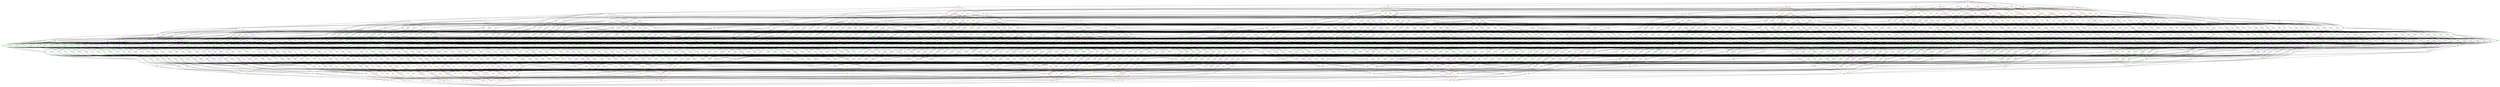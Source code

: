 strict graph G {
	node [shape=point, color=blue, shape=rectangle];
	{ 638 };
	{ rank=same 638 };
	node [shape=point, color=blue, shape=rectangle];
	{ 950 };
	node [shape=point, color=red, shape=triangle];
	{ 9 428 465 542 579 660 856 1043 1234 1355 1604 2118 };
	{ rank=same 9 428 465 542 579 660 856 950 1043 1234 1355 1604 2118 };
	node [shape=point, color=red, shape=triangle];
	{ 292 316 720 765 850 887 978 1180 1370 1560 1682 1928 };
	node [shape=point, color=yellow, shape=circle];
	{ 34 41 229 308 398 413 445 478 552 665 693 755 786 801 848 879 899 963 982 1030 1071 1117 1249 1257 1381 1399 1484 1526 1586 1642 1819 1901 1938 1961 2020 2077 };
	{ rank=same 34 41 229 292 308 316 398 413 445 478 552 665 693 720 755 765 786 801 848 850 879 887 899 963 978 982 1030 1071 1117 1180 1249 1257 1370 1381 1399 1484 1526 1560 1586 1642 1682 1819 1901 1928 1938 1961 2020 2077 };
	node [shape=point, color=yellow, shape=circle];
	{ 75 116 137 196 255 338 344 534 619 687 711 744 777 861 981 1012 1075 1109 1130 1170 1206 1226 1293 1308 1352 1392 1441 1579 1584 1709 1728 1816 1853 1910 1959 2127 };
	node [shape=point, color=purple, shape=egg];
	{ 38 39 72 146 158 178 193 216 244 248 258 288 315 323 328 360 376 435 451 492 517 572 575 601 675 695 708 719 736 771 774 793 807 826 867 878 891 913 990 1004 1009 1061 1123 1139 1154 1174 1196 1247 1262 1271 1286 1326 1400 1414 1440 1468 1473 1494 1533 1609 1630 1662 1698 1713 1747 1787 1830 1846 1869 1899 1946 1947 1973 1981 1987 2070 2107 };
	{ rank=same 38 39 72 75 116 137 146 158 178 193 196 216 244 248 255 258 288 315 323 328 338 344 360 376 435 451 492 517 534 572 575 601 619 675 687 695 708 711 719 736 744 771 774 777 793 807 826 861 867 878 891 913 981 990 1004 1009 1012 1061 1075 1109 1123 1130 1139 1154 1170 1174 1196 1206 1226 1247 1262 1271 1286 1293 1308 1326 1352 1392 1400 1414 1440 1441 1468 1473 1494 1533 1579 1584 1609 1630 1662 1698 1709 1713 1728 1747 1787 1816 1830 1846 1853 1869 1899 1910 1946 1947 1959 1973 1981 1987 2070 2107 2127 };
	node [shape=point, color=yellow, shape=circle];
	{ 277 629 1985 };
	node [shape=point, color=purple, shape=egg];
	{ 16 29 70 124 144 145 153 163 165 333 340 341 362 372 426 461 469 490 524 527 550 556 560 563 597 625 634 639 661 691 733 750 782 792 821 833 866 876 882 911 924 929 939 947 955 995 1015 1028 1039 1059 1065 1096 1105 1118 1133 1151 1190 1205 1211 1218 1242 1279 1297 1332 1335 1421 1428 1449 1460 1477 1499 1518 1577 1592 1603 1623 1639 1656 1727 1739 1757 1765 1798 1801 1822 1845 1859 1931 1943 1945 1978 2015 2031 2061 2092 2096 2134 };
	node [shape=point, color=green, shape=pentagon];
	{ 2 45 50 58 65 71 74 81 92 114 135 152 184 189 200 219 233 238 242 252 260 273 337 351 368 385 394 407 449 459 460 474 500 536 544 549 570 611 630 635 662 669 699 706 718 722 723 749 758 776 780 808 811 831 841 900 905 921 927 998 1011 1013 1027 1033 1051 1066 1085 1092 1128 1172 1176 1199 1202 1217 1232 1237 1258 1284 1307 1325 1329 1360 1365 1386 1395 1415 1427 1467 1492 1517 1523 1551 1556 1595 1598 1680 1712 1720 1733 1734 1736 1772 1786 1828 1871 1886 1891 1925 1944 1968 2001 2012 2069 2102 2119 };
	{ rank=same 2 16 29 45 50 58 65 70 71 74 81 92 114 124 135 144 145 152 153 163 165 184 189 200 219 233 238 242 252 260 273 277 333 337 340 341 351 362 368 372 385 394 407 426 449 459 460 461 469 474 490 500 524 527 536 544 549 550 556 560 563 570 597 611 625 629 630 634 635 639 661 662 669 691 699 706 718 722 723 733 749 750 758 776 780 782 792 808 811 821 831 833 841 866 876 882 900 905 911 921 924 927 929 939 947 955 995 998 1011 1013 1015 1027 1028 1033 1039 1051 1059 1065 1066 1085 1092 1096 1105 1118 1128 1133 1151 1172 1176 1190 1199 1202 1205 1211 1217 1218 1232 1237 1242 1258 1279 1284 1297 1307 1325 1329 1332 1335 1360 1365 1386 1395 1415 1421 1427 1428 1449 1460 1467 1477 1492 1499 1517 1518 1523 1551 1556 1577 1592 1595 1598 1603 1623 1639 1656 1680 1712 1720 1727 1733 1734 1736 1739 1757 1765 1772 1786 1798 1801 1822 1828 1845 1859 1871 1886 1891 1925 1931 1943 1944 1945 1968 1978 1985 2001 2012 2015 2031 2061 2069 2092 2096 2102 2119 2134 };
	node [shape=point, color=yellow, shape=circle];
	{ 164 590 940 };
	node [shape=point, color=purple, shape=egg];
	{ 15 18 49 68 99 176 209 240 268 427 452 458 643 649 654 659 766 835 845 863 958 1189 1216 1267 1278 1343 1546 1593 1613 1627 1741 1749 1755 1775 1890 1924 1958 2010 2066 2109 2133 };
	node [shape=point, color=green, shape=pentagon];
	{ 10 26 36 43 55 63 90 103 105 108 122 134 142 155 169 173 182 191 205 206 226 246 261 271 275 279 281 291 294 307 309 331 346 349 350 358 363 367 370 373 377 392 399 424 448 463 495 497 509 523 526 538 539 546 554 555 562 567 569 587 620 624 637 647 655 668 673 681 696 697 712 728 732 738 743 748 761 762 764 770 797 798 809 829 832 844 851 857 868 875 881 888 906 916 932 933 943 946 964 970 975 979 984 1018 1025 1037 1038 1044 1047 1064 1072 1073 1083 1094 1102 1104 1131 1135 1145 1159 1162 1181 1192 1222 1223 1229 1230 1236 1251 1256 1264 1275 1310 1322 1323 1338 1339 1346 1347 1349 1351 1356 1375 1382 1394 1404 1409 1437 1455 1490 1497 1503 1504 1513 1521 1522 1528 1537 1547 1557 1562 1565 1588 1612 1622 1637 1650 1655 1657 1660 1679 1685 1691 1710 1715 1726 1738 1742 1756 1770 1790 1796 1815 1821 1843 1844 1851 1880 1881 1884 1895 1908 1915 1922 1990 1998 2000 2016 2025 2030 2038 2041 2049 2050 2052 2053 2056 2085 2130 2132 };
	node [shape=point, color=black, shape=hexagon];
	{ 5 25 123 130 150 243 266 293 384 403 419 447 453 503 610 646 672 705 800 819 820 852 923 1040 1060 1074 1107 1127 1157 1219 1252 1277 1309 1315 1420 1443 1444 1619 1631 1725 1777 1814 1952 1953 1967 1970 1995 2098 2124 2126 };
	{ rank=same 5 10 15 18 25 26 36 43 49 55 63 68 90 99 103 105 108 122 123 130 134 142 150 155 164 169 173 176 182 191 205 206 209 226 240 243 246 261 266 268 271 275 279 281 291 293 294 307 309 331 346 349 350 358 363 367 370 373 377 384 392 399 403 419 424 427 447 448 452 453 458 463 495 497 503 509 523 526 538 539 546 554 555 562 567 569 587 590 610 620 624 637 643 646 647 649 654 655 659 668 672 673 681 696 697 705 712 728 732 738 743 748 761 762 764 766 770 797 798 800 809 819 820 829 832 835 844 845 851 852 857 863 868 875 881 888 906 916 923 932 933 940 943 946 958 964 970 975 979 984 1018 1025 1037 1038 1040 1044 1047 1060 1064 1072 1073 1074 1083 1094 1102 1104 1107 1127 1131 1135 1145 1157 1159 1162 1181 1189 1192 1216 1219 1222 1223 1229 1230 1236 1251 1252 1256 1264 1267 1275 1277 1278 1309 1310 1315 1322 1323 1338 1339 1343 1346 1347 1349 1351 1356 1375 1382 1394 1404 1409 1420 1437 1443 1444 1455 1490 1497 1503 1504 1513 1521 1522 1528 1537 1546 1547 1557 1562 1565 1588 1593 1612 1613 1619 1622 1627 1631 1637 1650 1655 1657 1660 1679 1685 1691 1710 1715 1725 1726 1738 1741 1742 1749 1755 1756 1770 1775 1777 1790 1796 1814 1815 1821 1843 1844 1851 1880 1881 1884 1890 1895 1908 1915 1922 1924 1952 1953 1958 1967 1970 1990 1995 1998 2000 2010 2016 2025 2030 2038 2041 2049 2050 2052 2053 2056 2066 2085 2098 2109 2124 2126 2130 2132 2133 };
	node [shape=point, color=purple, shape=egg];
	{ 8 24 62 97 101 111 172 190 287 298 306 320 348 369 406 442 446 489 518 553 599 651 679 721 753 870 966 973 977 1093 1166 1243 1287 1353 1545 1549 1580 1649 1672 1811 1813 1913 1927 1948 2058 2065 2076 2087 };
	node [shape=point, color=green, shape=pentagon];
	{ 13 14 21 28 42 66 86 93 102 107 127 159 166 179 194 195 214 215 224 232 265 303 317 330 345 382 397 410 418 450 467 475 482 483 487 514 516 533 537 541 545 568 577 582 585 588 593 603 605 607 609 642 652 653 658 666 685 689 726 729 730 746 760 773 803 828 837 847 855 862 864 874 880 892 926 931 942 948 949 983 1014 1016 1022 1049 1058 1063 1068 1086 1088 1110 1114 1116 1124 1155 1156 1191 1207 1208 1212 1235 1246 1268 1274 1290 1296 1301 1304 1334 1362 1364 1369 1380 1385 1391 1410 1412 1417 1433 1436 1452 1464 1470 1480 1495 1496 1502 1514 1543 1552 1553 1572 1576 1585 1607 1636 1638 1641 1654 1665 1666 1676 1677 1678 1696 1702 1705 1723 1763 1764 1769 1782 1818 1832 1840 1847 1864 1879 1883 1933 1964 1966 1976 1982 1994 2032 2040 2055 2062 2084 2094 2123 2125 };
	node [shape=point, color=black, shape=hexagon];
	{ 33 48 52 77 82 88 129 140 141 148 171 180 198 210 220 225 227 256 274 299 305 310 329 332 390 391 409 411 430 437 441 456 462 472 486 488 515 557 558 578 580 606 627 671 680 684 690 694 702 715 716 747 752 779 802 814 843 859 893 904 915 925 952 956 974 987 991 992 1017 1023 1042 1056 1077 1079 1082 1089 1095 1101 1125 1141 1142 1144 1148 1150 1171 1175 1179 1184 1203 1228 1245 1254 1266 1288 1314 1363 1368 1377 1383 1401 1411 1429 1446 1453 1475 1481 1515 1527 1541 1548 1550 1564 1581 1590 1610 1611 1643 1648 1664 1690 1732 1750 1754 1761 1762 1768 1771 1785 1795 1831 1855 1856 1875 1917 1937 1942 1949 1993 2027 2029 2033 2042 2054 2057 2072 2079 2088 2108 2122 };
	{ rank=same 8 13 14 21 24 28 33 42 48 52 62 66 77 82 86 88 93 97 101 102 107 111 127 129 140 141 148 159 166 171 172 179 180 190 194 195 198 210 214 215 220 224 225 227 232 256 265 274 287 298 299 303 305 306 310 317 320 329 330 332 345 348 369 382 390 391 397 406 409 410 411 418 430 437 441 442 446 450 456 462 467 472 475 482 483 486 487 488 489 514 515 516 518 533 537 541 545 553 557 558 568 577 578 580 582 585 588 593 599 603 605 606 607 609 627 642 651 652 653 658 666 671 679 680 684 685 689 690 694 702 715 716 721 726 729 730 746 747 752 753 760 773 779 802 803 814 828 837 843 847 855 859 862 864 870 874 880 892 893 904 915 925 926 931 942 948 949 952 956 966 973 974 977 983 987 991 992 1014 1016 1017 1022 1023 1042 1049 1056 1058 1063 1068 1077 1079 1082 1086 1088 1089 1093 1095 1101 1110 1114 1116 1124 1125 1141 1142 1144 1148 1150 1155 1156 1166 1171 1175 1179 1184 1191 1203 1207 1208 1212 1228 1235 1243 1245 1246 1254 1266 1268 1274 1287 1288 1290 1296 1301 1304 1314 1334 1353 1362 1363 1364 1368 1369 1377 1380 1383 1385 1391 1401 1410 1411 1412 1417 1429 1433 1436 1446 1452 1453 1464 1470 1475 1480 1481 1495 1496 1502 1514 1515 1527 1541 1543 1545 1548 1549 1550 1552 1553 1564 1572 1576 1580 1581 1585 1590 1607 1610 1611 1636 1638 1641 1643 1648 1649 1654 1664 1665 1666 1672 1676 1677 1678 1690 1696 1702 1705 1723 1732 1750 1754 1761 1762 1763 1764 1768 1769 1771 1782 1785 1795 1811 1813 1818 1831 1832 1840 1847 1855 1856 1864 1875 1879 1883 1913 1917 1927 1933 1937 1942 1948 1949 1964 1966 1976 1982 1993 1994 2027 2029 2032 2033 2040 2042 2054 2055 2057 2058 2062 2065 2072 2076 2079 2084 2087 2088 2094 2108 2122 2123 2125 };
	node [shape=point, color=purple, shape=egg];
	{ 23 59 80 106 119 125 139 239 254 314 324 327 366 405 422 476 485 499 504 612 631 645 742 745 877 903 967 1000 1006 1195 1260 1305 1379 1458 1570 1575 1583 1681 1803 1835 1877 1907 1963 2006 2043 2078 2115 2120 };
	node [shape=point, color=green, shape=pentagon];
	{ 12 31 47 84 98 113 121 162 201 212 213 231 235 236 250 262 269 297 319 325 334 343 381 402 408 416 417 439 471 480 501 506 521 531 566 576 583 596 598 626 676 678 692 709 717 725 737 772 785 788 791 827 846 849 853 872 873 885 889 898 908 912 914 941 960 972 976 996 997 1007 1034 1041 1048 1053 1054 1070 1080 1087 1099 1100 1115 1129 1137 1140 1153 1161 1164 1183 1186 1187 1214 1244 1248 1253 1261 1273 1280 1281 1303 1313 1336 1340 1341 1358 1389 1390 1424 1431 1435 1439 1463 1483 1488 1500 1501 1525 1531 1535 1599 1600 1606 1616 1620 1625 1658 1671 1675 1687 1688 1694 1703 1714 1721 1748 1767 1779 1793 1808 1824 1825 1829 1867 1874 1894 1900 1905 1906 1941 1954 1955 1960 1969 1972 1975 1979 1986 2013 2019 2023 2026 2047 2048 2074 2082 2083 2090 2097 2117 };
	node [shape=point, color=black, shape=hexagon];
	{ 1 19 20 40 95 96 110 115 120 126 128 170 202 203 207 217 230 249 253 285 286 296 339 347 353 374 380 396 440 455 477 481 491 493 507 508 519 522 528 532 535 565 584 613 618 621 640 683 700 701 724 759 769 784 789 790 818 834 860 884 902 907 936 937 961 968 986 1001 1005 1008 1021 1035 1069 1076 1098 1106 1119 1136 1167 1169 1178 1185 1233 1259 1283 1294 1302 1319 1345 1367 1372 1376 1397 1398 1403 1405 1406 1408 1423 1450 1457 1462 1469 1471 1472 1493 1507 1532 1558 1559 1563 1574 1591 1596 1624 1634 1647 1659 1695 1708 1735 1745 1773 1800 1802 1809 1841 1842 1854 1863 1866 1873 1878 1888 1932 1956 1980 1983 2005 2008 2046 2075 2080 2093 2101 2106 2121 2128 };
	{ rank=same 1 12 19 20 23 31 40 47 59 80 84 95 96 98 106 110 113 115 119 120 121 125 126 128 139 162 170 201 202 203 207 212 213 217 230 231 235 236 239 249 250 253 254 262 269 285 286 296 297 314 319 324 325 327 334 339 343 347 353 366 374 380 381 396 402 405 408 416 417 422 439 440 455 471 476 477 480 481 485 491 493 499 501 504 506 507 508 519 521 522 528 531 532 535 565 566 576 583 584 596 598 612 613 618 621 626 631 640 645 676 678 683 692 700 701 709 717 724 725 737 742 745 759 769 772 784 785 788 789 790 791 818 827 834 846 849 853 860 872 873 877 884 885 889 898 902 903 907 908 912 914 936 937 941 960 961 967 968 972 976 986 996 997 1000 1001 1005 1006 1007 1008 1021 1034 1035 1041 1048 1053 1054 1069 1070 1076 1080 1087 1098 1099 1100 1106 1115 1119 1129 1136 1137 1140 1153 1161 1164 1167 1169 1178 1183 1185 1186 1187 1195 1214 1233 1244 1248 1253 1259 1260 1261 1273 1280 1281 1283 1294 1302 1303 1305 1313 1319 1336 1340 1341 1345 1358 1367 1372 1376 1379 1389 1390 1397 1398 1403 1405 1406 1408 1423 1424 1431 1435 1439 1450 1457 1458 1462 1463 1469 1471 1472 1483 1488 1493 1500 1501 1507 1525 1531 1532 1535 1558 1559 1563 1570 1574 1575 1583 1591 1596 1599 1600 1606 1616 1620 1624 1625 1634 1647 1658 1659 1671 1675 1681 1687 1688 1694 1695 1703 1708 1714 1721 1735 1745 1748 1767 1773 1779 1793 1800 1802 1803 1808 1809 1824 1825 1829 1835 1841 1842 1854 1863 1866 1867 1873 1874 1877 1878 1888 1894 1900 1905 1906 1907 1932 1941 1954 1955 1956 1960 1963 1969 1972 1975 1979 1980 1983 1986 2005 2006 2008 2013 2019 2023 2026 2043 2046 2047 2048 2074 2075 2078 2080 2082 2083 2090 2093 2097 2101 2106 2115 2117 2120 2121 2128 };
	node [shape=point, color=yellow, shape=circle];
	{ 264 1608 1971 };
	node [shape=point, color=purple, shape=egg];
	{ 4 161 188 218 257 326 361 379 412 415 432 454 498 548 604 636 670 778 795 799 806 920 935 954 1003 1204 1270 1282 1333 1361 1589 1706 1716 1788 1839 1898 1904 1909 1916 2105 2110 };
	node [shape=point, color=green, shape=pentagon];
	{ 7 30 37 51 56 57 61 64 73 78 79 83 118 132 136 147 151 154 157 167 183 199 222 223 237 247 251 259 272 283 301 318 321 322 336 365 375 388 393 404 423 433 434 470 479 505 510 511 512 513 520 525 530 543 561 564 571 641 644 650 663 674 677 682 707 713 714 734 740 757 763 796 805 813 824 836 840 858 865 890 894 896 897 901 910 928 934 959 985 988 994 1002 1010 1019 1026 1029 1036 1045 1046 1052 1062 1097 1113 1138 1143 1152 1163 1173 1194 1198 1200 1201 1209 1210 1224 1227 1238 1272 1285 1291 1298 1311 1317 1320 1324 1327 1357 1384 1387 1402 1413 1416 1426 1434 1438 1448 1451 1461 1466 1476 1482 1487 1505 1508 1510 1512 1524 1530 1566 1569 1573 1578 1582 1602 1605 1614 1615 1632 1633 1645 1661 1668 1674 1683 1692 1699 1707 1719 1722 1743 1751 1752 1760 1784 1791 1792 1794 1799 1807 1812 1817 1826 1827 1852 1858 1860 1872 1876 1887 1892 1903 1912 1920 1921 1936 1939 1974 1991 1992 1997 2003 2004 2011 2021 2022 2035 2039 2045 2051 2067 2068 2081 2099 2114 2131 };
	node [shape=point, color=black, shape=hexagon];
	{ 11 27 46 131 160 278 295 302 342 386 421 425 438 466 591 595 608 741 751 775 783 812 825 883 917 918 930 1108 1122 1231 1239 1269 1300 1328 1388 1422 1445 1479 1491 1511 1626 1629 1697 1700 1730 1731 1753 1911 1951 2060 2113 };
	{ rank=same 4 7 11 27 30 37 46 51 56 57 61 64 73 78 79 83 118 131 132 136 147 151 154 157 160 161 167 183 188 199 218 222 223 237 247 251 257 259 264 272 278 283 295 301 302 318 321 322 326 336 342 361 365 375 379 386 388 393 404 412 415 421 423 425 432 433 434 438 454 466 470 479 498 505 510 511 512 513 520 525 530 543 548 561 564 571 591 595 604 608 636 641 644 650 663 670 674 677 682 707 713 714 734 740 741 751 757 763 775 778 783 795 796 799 805 806 812 813 824 825 836 840 858 865 883 890 894 896 897 901 910 917 918 920 928 930 934 935 954 959 985 988 994 1002 1003 1010 1019 1026 1029 1036 1045 1046 1052 1062 1097 1108 1113 1122 1138 1143 1152 1163 1173 1194 1198 1200 1201 1204 1209 1210 1224 1227 1231 1238 1239 1269 1270 1272 1282 1285 1291 1298 1300 1311 1317 1320 1324 1327 1328 1333 1357 1361 1384 1387 1388 1402 1413 1416 1422 1426 1434 1438 1445 1448 1451 1461 1466 1476 1479 1482 1487 1491 1505 1508 1510 1511 1512 1524 1530 1566 1569 1573 1578 1582 1589 1602 1605 1608 1614 1615 1626 1629 1632 1633 1645 1661 1668 1674 1683 1692 1697 1699 1700 1706 1707 1716 1719 1722 1730 1731 1743 1751 1752 1753 1760 1784 1788 1791 1792 1794 1799 1807 1812 1817 1826 1827 1839 1852 1858 1860 1872 1876 1887 1892 1898 1903 1904 1909 1911 1912 1916 1920 1921 1936 1939 1951 1971 1974 1991 1992 1997 2003 2004 2011 2021 2022 2035 2039 2045 2051 2060 2067 2068 2081 2099 2105 2110 2113 2114 2131 };
	node [shape=point, color=yellow, shape=circle];
	{ 149 574 1930 };
	node [shape=point, color=purple, shape=egg];
	{ 6 54 69 87 91 94 143 185 263 267 276 282 284 300 312 357 401 414 431 468 473 502 529 547 581 616 617 628 664 698 704 731 754 756 787 794 810 823 895 909 945 957 971 1032 1050 1090 1103 1120 1126 1168 1213 1215 1250 1306 1331 1337 1344 1359 1393 1430 1454 1456 1486 1489 1509 1520 1534 1542 1554 1594 1601 1617 1618 1640 1646 1669 1673 1686 1718 1729 1759 1780 1806 1820 1865 1885 1896 1919 1923 1935 1965 1996 1999 2002 2014 2034 2037 2064 2073 2095 };
	node [shape=point, color=green, shape=pentagon];
	{ 22 35 44 60 76 156 168 175 187 192 197 208 221 228 241 245 280 290 304 313 335 352 356 359 364 371 378 383 429 443 464 496 551 559 594 615 633 667 686 727 768 781 815 816 817 830 839 871 951 953 993 999 1024 1031 1057 1084 1091 1121 1132 1149 1160 1182 1188 1220 1225 1241 1263 1289 1312 1316 1330 1348 1350 1371 1374 1419 1459 1465 1485 1498 1516 1529 1538 1539 1555 1621 1628 1644 1651 1652 1711 1717 1737 1744 1776 1778 1797 1805 1833 1834 1838 1850 1857 1889 1902 1926 1929 1950 1989 2009 2017 2024 2059 2063 2091 2103 2104 2112 };
	{ rank=same 6 22 35 44 54 60 69 76 87 91 94 143 149 156 168 175 185 187 192 197 208 221 228 241 245 263 267 276 280 282 284 290 300 304 312 313 335 352 356 357 359 364 371 378 383 401 414 429 431 443 464 468 473 496 502 529 547 551 559 574 581 594 615 616 617 628 633 664 667 686 698 704 727 731 754 756 768 781 787 794 810 815 816 817 823 830 839 871 895 909 945 951 953 957 971 993 999 1024 1031 1032 1050 1057 1084 1090 1091 1103 1120 1121 1126 1132 1149 1160 1168 1182 1188 1213 1215 1220 1225 1241 1250 1263 1289 1306 1312 1316 1330 1331 1337 1344 1348 1350 1359 1371 1374 1393 1419 1430 1454 1456 1459 1465 1485 1486 1489 1498 1509 1516 1520 1529 1534 1538 1539 1542 1554 1555 1594 1601 1617 1618 1621 1628 1640 1644 1646 1651 1652 1669 1673 1686 1711 1717 1718 1729 1737 1744 1759 1776 1778 1780 1797 1805 1806 1820 1833 1834 1838 1850 1857 1865 1885 1889 1896 1902 1919 1923 1926 1929 1930 1935 1950 1965 1989 1996 1999 2002 2009 2014 2017 2024 2034 2037 2059 2063 2064 2073 2091 2095 2103 2104 2112 };
	node [shape=point, color=yellow, shape=circle];
	{ 85 89 177 234 289 311 354 436 602 648 703 739 822 842 962 969 1111 1158 1197 1240 1255 1321 1342 1378 1418 1442 1474 1536 1568 1689 1774 1810 1848 1868 1940 2028 };
	node [shape=point, color=purple, shape=egg];
	{ 53 67 100 104 112 138 174 181 186 211 270 355 389 400 457 494 573 586 589 592 614 623 657 688 710 767 804 838 854 886 919 922 938 980 1055 1078 1081 1112 1134 1147 1221 1265 1276 1292 1354 1373 1396 1407 1425 1447 1540 1544 1561 1635 1667 1684 1724 1740 1758 1781 1783 1823 1837 1849 1861 1870 1882 1914 1934 1957 1962 1984 1988 2036 2044 2071 2089 2111 2129 };
	{ rank=same 53 67 85 89 100 104 112 138 174 177 181 186 211 234 270 289 311 354 355 389 400 436 457 494 573 586 589 592 602 614 623 648 657 688 703 710 739 767 804 822 838 842 854 886 919 922 938 962 969 980 1055 1078 1081 1111 1112 1134 1147 1158 1197 1221 1240 1255 1265 1276 1292 1321 1342 1354 1373 1378 1396 1407 1418 1425 1442 1447 1474 1536 1540 1544 1561 1568 1635 1667 1684 1689 1724 1740 1758 1774 1781 1783 1810 1823 1837 1848 1849 1861 1868 1870 1882 1914 1934 1940 1957 1962 1984 1988 2028 2036 2044 2071 2089 2111 2129 };
	node [shape=point, color=red, shape=triangle];
	{ 109 133 632 869 989 1177 1366 1571 1663 1701 1789 1836 };
	node [shape=point, color=yellow, shape=circle];
	{ 17 32 117 204 387 395 484 540 600 622 656 735 965 1020 1067 1146 1165 1295 1299 1432 1478 1519 1567 1587 1653 1670 1704 1746 1766 1804 1862 1893 2007 2086 2116 };
	{ rank=same 17 32 109 117 133 204 387 395 484 540 600 622 632 656 735 869 965 989 1020 1067 1146 1165 1177 1295 1299 1366 1432 1478 1519 1567 1571 1587 1653 1663 1670 1701 1704 1746 1766 1789 1804 1836 1862 1893 2007 2086 2116 };
	node [shape=point, color=blue, shape=rectangle];
	{ 1597 };
	node [shape=point, color=red, shape=triangle];
	{ 3 420 444 944 1193 1318 1506 1693 1897 1977 2018 2100 };
	{ rank=same 3 420 444 944 1193 1318 1506 1597 1693 1897 1977 2018 2100 };
	node [shape=point, color=blue, shape=rectangle];
	{ 1918 };
	{ rank=same 1918 };
	1 -- {86 571 1191 1429 1831 1951 2039};
	2 -- {26 309 1196 1747 1953 2041};
	3 -- {117 656 1432 1567 1746 1836 1918 2116};
	4 -- {235 574 686 1195 1485 1748 1835 2115};
	5 -- {92 220 310 409 580 635 662 689 1199 2042};
	6 -- {586 663 1434 1751 1839 1939 1957};
	7 -- {119 201 313 1435 1489 1923 2073 2121};
	8 -- {31 206 240 314 583 668 1755 2043 2078};
	9 -- {34 229 316 413 638 693 1961 2077};
	10 -- {317 669 925 1495 1757 1927};
	11 -- {95 228 1439 1498 1574 1841 1929};
	12 -- {97 318 415 671 928 2045 2125};
	13 -- {40 122 230 246 416 643 673 1843 1963 2083};
	14 -- {99 209 319 417 1501 2048 2126};
	15 -- {42 232 418 1205 1470 1577 1845 2084};
	16 -- {590 696 1206 1503 1846 2053 2085 2127};
	17 -- {104 211 420 1447 1506 1848 2129};
	18 -- {593 1211 1449 1945 1966 2055};
	19 -- {129 425 934 1476 1511 1585 1855};
	20 -- {214 595 1479 1510 1764 1856 1936 1949};
	21 -- {130 236 325 596 649 709 1969 2133};
	22 -- {53 131 650 710 938 1589 1860};
	23 -- {57 107 237 326 651 679 1769 1971};
	24 -- {59 108 134 239 261 327 1216 1483 1593 1770 1972};
	25 -- {135 219 332 430 716 942 1595};
	26 -- {2 330 599 1218 1515 1772 2062};
	27 -- {60 683 1516 1773 1863 1954 2063};
	28 -- {334 654 717 1219 1775 1941 1975 2097};
	29 -- {116 687 946 1522 1869 2066};
	30 -- {115 335 945 1458 1486 1520 1599 1960};
	31 -- {8 225 247 265 336 604 690 1782 2067 2099};
	32 -- {138 657 688 1221 1781 1868 1977 2100};
	33 -- {226 250 266 339 1223 1488 2101};
	34 -- {9 248 338 435 660 719 1981};
	35 -- {67 663 1224 1461 1872 1984};
	36 -- {66 437 661 691 721 948 1603 1871};
	37 -- {69 230 269 951 1874 1963 2104};
	38 -- {65 229 340 718 947 1961 2102};
	39 -- {71 252 341 665 693 1944 1985 2069};
	40 -- {13 140 251 438 666 694 1875};
	41 -- {72 258 344 1234 1494 1604 1946 1987 2070 2107};
	42 -- {15 142 254 439 1230 1493};
	43 -- {144 233 256 345 669 726 952 1495 1786 1948};
	44 -- {118 272 670 1231 1876 1988 2071};
	45 -- {146 346 610 695 728 1787 1990 2109};
	46 -- {120 953 1469 1606 1878 1950 1989};
	47 -- {79 148 259 274 1235 1470 1607 1879 1991};
	48 -- {275 347 440 613 672 697 1967 2074};
	49 -- {277 348 442 729 1237 1502 1968 2076};
	50 -- {349 958 1473 1504 1537 1609 1952};
	51 -- {236 352 616 731 957 1969};
	52 -- {123 353 712 737 960 1612 1956};
	53 -- {22 156 704 735 965 1885};
	54 -- {85 237 283 355 707 962 1791 1971};
	55 -- {86 1242 1477 1886 1994};
	56 -- {87 239 285 356 1509 1542 1616 1972};
	57 -- {23 126 263 359 617 676 709 1996};
	58 -- {158 358 447 675 738 964 1973 1995};
	59 -- {24 127 159 264 361 1243 1512 1997};
	60 -- {27 713 1544 1799 1887 1962 2089};
	61 -- {91 128 267 364 1244 1483 1620 1800 1999};
	62 -- {164 246 269 681 972 1890 1963 2120};
	63 -- {973 1550 1623 1801 1891 1964 1978 2123};
	64 -- {94 683 1516 1625 1802 1894 1979 2091};
	65 -- {38 248 367 453 620 743 975 1981 2124};
	66 -- {36 455 745 976 1895};
	67 -- {35 290 622 686 1250 1485 1519 1805 1896 2007};
	68 -- {97 252 369 718 977 1985 2094 2125};
	69 -- {37 167 251 457 623 980 1898};
	70 -- {137 255 279 458 687 748 979 1522 1899};
	71 -- {39 275 370 624 719 1967 2010};
	72 -- {41 277 372 459 1257 1523 1968 2012};
	73 -- {276 371 1253 1488 1554 1809 2095};
	74 -- {99 258 373 1521 1557 1987 2126};
	75 -- {292 461 625 720 750 1901 2015 2096};
	76 -- {104 259 295 1491 1561 1629 1903 1991 2129};
	77 -- {293 374 626 1256 1490 1525 1559 2128};
	78 -- {284 296 378 628 692 725 754 1260};
	79 -- {47 170 282 464 1261 1493 1905 2017};
	80 -- {172 283 379 726 985 1495 1813 1971};
	81 -- {105 281 377 1262 1494 1630 1970 2016 2098};
	82 -- {173 261 285 380 1531 1563 1631 1814 1972};
	83 -- {139 262 383 468 1501 1534 1634};
	84 -- {298 388 470 729 1266 1502 1566 1993 2022 2105};
	85 -- {54 143 185 263 300 387 632 731 989 1996};
	86 -- {1 55 631 696 1267 1503 1535 1908 2023 2106};
	87 -- {56 183 264 301 389 1536 1568 1997};
	88 -- {110 150 396 705 738 996 1980 2000 2026};
	89 -- {109 267 395 1509 1571 1640 1820 1999};
	90 -- {111 152 189 397 475 1541 1639 1982 2001 2027};
	91 -- {61 154 289 400 1270 1512 2028};
	92 -- {5 291 399 637 708 766 1271};
	93 -- {155 271 307 402 476 1001 1513 1575};
	94 -- {64 157 272 713 767 1272 1544 1645 1827 1916 1988 2004 2111};
	95 -- {11 194 274 295 1514 1578 1648 1917 1991};
	96 -- {644 1274 1515 1831 2035 2114};
	97 -- {12 68 275 405 480 645 743 1006 2010 2117};
	98 -- {195 404 479 716 1003 1649};
	99 -- {14 74 277 406 483 1549 1580 2012};
	100 -- {117 1516 1652 1834 1919 2014 2116};
	101 -- {164 297 485 748 1007 1522 1924 2120};
	102 -- {119 281 408 1521 1583 2016 2121};
	103 -- {165 299 487 1552 1590 1656 1925 2122};
	104 -- {17 76 197 282 313 484 1529 1587 1923 2017};
	105 -- {81 298 410 1279 1523 1993 2040};
	106 -- {166 287 317 650 753 778 1010 1589 1840 1927};
	107 -- {23 126 206 416 728 1843 2043};
	108 -- {24 127 418 1284 1564 1845};
	109 -- {89 177 289 420 1536 1597 1848 2028};
	110 -- {88 171 421 760 1019 2003 2045};
	111 -- {90 176 209 422 499 788 1600 1660 2006 2048};
	112 -- {208 290 656 1289 1539 1567 1850 1935 2007};
	113 -- {320 423 498 729 1288 1566 2131};
	114 -- {130 178 323 424 736 2050 2133};
	115 -- {30 210 425 1029 1543 1569 1602 1664 1855 2033};
	116 -- {29 292 661 765 792 1028 1603 1938 2015 2134};
	117 -- {3 100 186 767 1544 1861 1940 2018 2036};
	118 -- {44 334 742 794 1302 1941 2059};
	119 -- {7 102 298 432 1549 1608 2022 2040};
	120 -- {46 1036 1550 1676 1864 1942 2021 2060};
	121 -- {220 434 512 674 746 773 799 2042};
	122 -- {13 140 341 516 750 782 1944 2065};
	123 -- {52 141 437 749 776 803 1042 1680 1871 2029};
	124 -- {196 777 809 1044 1947 2030 2066};
	125 -- {147 224 306 322 345 753 806 1045 1589 1948};
	126 -- {57 107 225 321 438 677 752 779 1875 2067};
	127 -- {59 108 226 324 439 1310 1591};
	128 -- {61 154 1314 1564 1879 2068};
	129 -- {19 349 519 1053 1565 1596 1624 1685 1952 2052};
	130 -- {21 114 200 329 351 441 684 758 814 2072};
	131 -- {22 156 203 353 759 789 816 1057 1688 1956};
	132 -- {201 443 788 2037 2073};
	133 -- {234 311 354 444 1321 1568 1597 1689};
	134 -- {24 159 362 450 1325 2079};
	135 -- {25 315 360 448 523 820 1064 1698};
	136 -- {207 335 1570 1601 1628 1694 1960};
	137 -- {70 163 316 340 524 691 765 821 1065 1603 1961};
	138 -- {32 768 794 1330 1889 1965 2086};
	139 -- {83 320 454 530 1334 1580 1608 1705};
	140 -- {40 122 347 370 532 701 770 798 1967 2090};
	141 -- {123 455 797 827 1069 1895 2047};
	142 -- {42 348 372 533 1335 1610 1968};
	143 -- {85 247 321 457 703 1898 2067};
	144 -- {43 169 216 323 350 458 712 774 829 1072 1612 1899 2050};
	145 -- {349 1584 1613 1637 1709 2052};
	146 -- {45 461 706 801 831 1901 2092};
	147 -- {125 249 325 352 704 830 1969};
	148 -- {47 170 377 1339 1588 1970 2093};
	149 -- {174 218 257 326 355 379 710 778 806 1078 1589 1904 1971};
	150 -- {88 171 252 462 780 808 1079 2054 2069 2094};
	151 -- {175 253 327 356 380 1341 1618 1644 1714 1972};
	152 -- {90 176 258 463 1619 1713 2056 2070};
	153 -- {255 358 539 777 835 1973};
	154 -- {91 128 357 464 1340 1591 1905 2095};
	155 -- {93 260 333 385 467 541 716 1082 1595 1649};
	156 -- {53 131 222 386 783 813 838 1081 1974};
	157 -- {94 334 785 839 1345 1621 1907 1975 2059 2075};
	158 -- {58 184 229 469 544 786 841 1085 2077 2102};
	159 -- {59 134 226 366 392 471 1347 2101};
	160 -- {187 230 396 551 790 818 1091 1980 2083 2104};
	161 -- {231 262 473 547 788 1600 1721 2064};
	162 -- {188 232 397 548 1626 1723 1982 2084};
	163 -- {137 338 367 546 844 1981};
	164 -- {62 101 190 341 369 553 721 792 821 1093 1603 1985 2065};
	165 -- {103 191 344 373 554 1352 1627 1657 1728 1987};
	166 -- {106 268 346 724 849 1915 1990};
	167 -- {69 347 405 559 727 2090};
	168 -- {272 795 854 1731 1921 1992 2071 2111};
	169 -- {144 238 351 382 482 730 859 2072};
	170 -- {79 148 388 410 1362 1610 1993 2113};
	171 -- {110 150 275 491 800 832 1098 2074 2117};
	172 -- {80 240 485 737 829 1100 1612 1924 2078};
	173 -- {82 198 242 362 390 487 1365 1636 1665 1733 1925 2079};
	174 -- {149 241 280 359 387 735 830 1996};
	175 -- {151 278 361 389 1635 1667 1997};
	176 -- {111 152 277 489 864 1638 1736 2076};
	177 -- {109 276 357 484 1617 1663 1923 2095};
	178 -- {114 200 413 490 801 866 2119};
	179 -- {246 396 809 835 2000 2083 2120};
	180 -- {201 281 493 1619 1738 2082 2098 2121};
	181 -- {204 245 364 395 1371 1618 1670 1737 1929 1999};
	182 -- {397 568 1643 1739 2001 2084 2122};
	183 -- {87 250 366 417 496 1646 1673 2101};
	184 -- {158 248 495 569 807 868 1107 2124};
	185 -- {85 247 415 494 739 836 2099};
	186 -- {117 839 1374 1621 1930 2002 2086 2103};
	187 -- {160 251 421 573 812 840 1112 2003};
	188 -- {162 254 422 574 871 1651 1748 2006};
	189 -- {90 209 258 497 1747 2107 2126};
	190 -- {164 370 405 576 745 844 2010 2090};
	191 -- {165 372 406 578 1654 1678 2012};
	192 -- {211 259 586 1626 1751 2011 2129};
	193 -- {749 848 1680 1938 2092};
	194 -- {95 213 377 408 1382 1627 1681 1756 2016 2093};
	195 -- {98 212 427 501 583 820 1115 1755};
	196 -- {124 292 850 876 1118 2020 2096 2134};
	197 -- {104 388 432 589 1632 1684 2022 2113};
	198 -- {173 266 392 417 507 1659 1687 2101};
	199 -- {221 269 297 396 594 860 1126 2026 2104 2120};
	200 -- {130 178 419 435 509 762 826 888};
	201 -- {7 132 180 298 511 864 1638 1692 1762 2105};
	202 -- {223 299 397 595 1661 1697 1764 2027 2122};
	203 -- {131 222 437 828 890 1763 2029};
	204 -- {181 270 400 420 1396 1635 1693 2028};
	205 -- {227 273 514 1395 1639 1666 1696 2108};
	206 -- {8 107 225 516 831 866 1944};
	207 -- {136 303 425 1641 1668 1700 1768 2033};
	208 -- {112 767 1402 1645 1951 2035};
	209 -- {14 111 189 277 518 599 1702 1772};
	210 -- {115 519 1137 1650 1703 1777 1952 2130};
	211 -- {17 192 282 443 600 871 1651 1704 1776 2037};
	212 -- {195 411 433 446 520 604 843 1138 1782};
	213 -- {194 410 432 1410 1654 1706 2040 2113};
	214 -- {20 235 309 772 1409 1708 1958 2041 2115 2132};
	215 -- {236 447 521 845 898 1140 2133};
	216 -- {144 238 413 524 776 848 900 1680 1961 2119};
	217 -- {310 434 608 775 847 901 1412 2042};
	218 -- {149 241 314 416 781 849 1963 2043};
	219 -- {25 243 315 526 610 878 906 1145 1787};
	220 -- {5 121 291 528 784 852 881 908};
	221 -- {199 318 421 614 883 1147 2045};
	222 -- {156 203 455 853 889 909 1149 2047};
	223 -- {202 319 422 615 1686 1717 2048};
	224 -- {125 249 294 424 458 789 857 914 1688 2050};
	225 -- {31 126 206 440 532 791 888 1967};
	226 -- {33 127 159 442 459 533 1421 1690 1968};
	227 -- {205 293 535 788 1420 1660 1721 2128};
	228 -- {11 295 1661 1724 1794 2051 2129};
	229 -- {9 38 158 248 534 856 913 1154};
	230 -- {13 37 160 251 462 862 893 2054};
	231 -- {161 320 864 1692 1795 2131};
	232 -- {15 162 254 463 1695 1796 2056};
	233 -- {43 323 447 539 867 1973 2133};
	234 -- {133 431 468 540 1430 1673 1701};
	235 -- {4 214 330 795 1433 1731 1976 2062};
	236 -- {21 51 215 329 472 543 796 870 920 1163};
	237 -- {23 54 263 551 898 1168 1980};
	238 -- {169 216 435 453 546 797 923 1981};
	239 -- {24 56 264 475 548 1707 1811 1982};
	240 -- {8 172 265 553 803 900 1680 1985};
	241 -- {174 218 336 438 457 804 2067};
	242 -- {173 266 554 1440 1710 1987};
	243 -- {219 337 558 627 905 926 1171};
	244 -- {308 460 478 556 629 927 1172 1712};
	245 -- {181 270 342 1445 1683 1740 1991 2068};
	246 -- {13 62 179 341 462 876 2069};
	247 -- {31 143 185 440 480 559 810 907};
	248 -- {34 65 184 229 560 630 811 879 929 1176};
	249 -- {147 224 441 466 482 813 930 2072};
	250 -- {33 183 442 483 561 1716 1743};
	251 -- {40 69 187 230 347 491 633 815 885 912 1182 2074};
	252 -- {39 68 150 275 562 891 913 1181};
	253 -- {151 278 450 487 1453 1722 1753 2079};
	254 -- {42 188 232 348 489 636 934 1719 1818 2076};
	255 -- {70 153 316 469 634 887 939 2077};
	256 -- {43 350 447 565 936 1186 1995};
	257 -- {149 280 314 485 816 914 1688 2078};
	258 -- {41 74 152 189 277 563 1720 1819};
	259 -- {47 76 192 282 493 1695 1825 2082};
	260 -- {155 451 492 567 820 1698 1755};
	261 -- {24 82 362 475 568 1828 2001};
	262 -- {83 161 320 571 644 1702 1831};
	263 -- {57 85 237 321 573 822 894 920 1197 2003};
	264 -- {59 87 239 324 366 499 574 945 1458 1729 1759 1835 2006};
	265 -- {31 240 480 576 827 923 2010};
	266 -- {33 198 242 459 483 578 1732 1761 2012};
	267 -- {61 89 289 586 1707 1839 2011};
	268 -- {166 461 828 924 949 1763 2015 2092};
	269 -- {37 62 199 369 462 1201 2094};
	270 -- {204 245 371 464 484 1465 1711 1766 2017 2095};
	271 -- {93 333 486 585 651 927 1203 1712 1769};
	272 -- {44 94 168 334 903 953 1469 1842 2019 2097};
	273 -- {205 293 376 587 1468 1713 1738};
	274 -- {47 95 377 493 1715 1844 2098};
	275 -- {48 71 97 171 252 588 837 929 1208};
	276 -- {73 177 470 589 1716 1774 2022};
	277 -- {49 72 99 176 209 258 590 654 958 1473 1741 1775 1846};
	278 -- {175 253 339 471 496 507 1471 1744 1778 2101};
	279 -- {70 340 469 653 956 1207 2102};
	280 -- {174 257 336 494 505 838 930 2099};
	281 -- {81 102 180 298 593 1720};
	282 -- {79 104 211 259 388 511 657 934 1476 1719 1781 1852 2105};
	283 -- {54 80 300 594 936 1213 2026};
	284 -- {78 512 592 842 910 935 962};
	285 -- {56 82 301 390 475 595 1752 1784 1856 2027};
	286 -- {302 514 663 1481 1723 1751 2108};
	287 -- {106 346 846 940 967 1214 2030 2109};
	288 -- {398 478 597 669 1217 1757 1786};
	289 -- {91 109 267 357 600 945 1486 1729 1789 1865 2037};
	290 -- {67 112 854 1487 1731 2039 2114};
	291 -- {92 220 603 855 921 947 977};
	292 -- {75 116 196 861 950 981 1226 2118};
	293 -- {77 227 273 407 606 864 1492 1736 1762 1795};
	294 -- {224 490 524 924 983 1763 2119};
	295 -- {76 95 228 313 408 493 1735 1797 1873 2121};
	296 -- {78 409 512 608 865 925 952 985 1495 2042};
	297 -- {101 199 318 369 682 956 1238 2125};
	298 -- {84 105 119 201 281 612 958 1504 1741 1803 1881};
	299 -- {103 202 319 373 497 683 1773 1802 1880 2126};
	300 -- {85 283 415 614 959 1240 2045};
	301 -- {87 285 417 499 615 1780 1806 2048};
	302 -- {286 374 535 686 871 1507 1748 1776 1805 2128};
	303 -- {207 519 1749 1779 1808 1884 2052 2130};
	304 -- {423 688 934 1511 1781 2131};
	305 -- {384 503 522 538 618 692 873 1001 1513};
	306 -- {125 325 424 521 539 940 1000 2133};
	307 -- {93 385 1245 1757 1813};
	308 -- {244 328 428 542 619 695 878 1004 1247 1787};
	309 -- {2 214 330 880 1518 2061};
	310 -- {5 217 399 528 700 884 946 979 1007 1522};
	311 -- {133 401 431 547 622 945 1520 1759 1789 1896 2064};
	312 -- {433 513 623 703 1255 1898};
	313 -- {7 104 295 432 511 1760 1823};
	314 -- {8 218 257 336 516 553 890 949 983 1763 2065};
	315 -- {135 219 337 552 625 706 982 1011 1258 1901};
	316 -- {9 137 255 338 534 711 950 1012};
	317 -- {10 106 984 1259 1824 2066};
	318 -- {12 221 297 405 986 1263};
	319 -- {14 223 299 406 518 713 1799 1827};
	320 -- {113 139 231 262 631 717 958 1537 1775 1803 1908};
	321 -- {126 143 263 440 633 895 961 997 2074};
	322 -- {125 352 521 565 1024};
	323 -- {114 144 233 351 413 544 634 963 1027 2077};
	324 -- {127 264 442 636 1029 1543 1807 2076};
	325 -- {21 147 306 441 543 897 966 1026};
	326 -- {23 149 359 416 551 967 1000 2083};
	327 -- {24 151 361 418 450 548 568 1545 1812 1913 2084};
	328 -- {308 445 550 639 723 905 1033};
	329 -- {130 236 419 569 640 902 970 1034};
	330 -- {26 235 309 903 1546 1842 2085};
	331 -- {449 527 557 642 726 1786 1813};
	332 -- {25 448 526 724 1035 1273 1915};
	333 -- {155 271 363 451 555 572 643 728 906 1004 1275 1787 1843};
	334 -- {28 118 157 272 973 1036 1550 2087};
	335 -- {30 136 425 1276 1788 1849 1920};
	336 -- {31 241 280 314 532 559 576 909 1008 2090};
	337 -- {243 315 575 647 732 1009 1038 1277};
	338 -- {34 163 316 560 733 911 978 1039};
	339 -- {33 278 533 561 578 1553 1817};
	340 -- {38 137 279 367 534 1037 1278};
	341 -- {39 122 164 246 370 562 981 1012};
	342 -- {245 371 1558 1793 1857 2093};
	343 -- {375 430 456 537 650 1014 1046 1282 1860 1927};
	344 -- {41 165 372 563 1560 1822 1928};
	345 -- {43 125 458 539 565 984 1048 1283 1824};
	346 -- {45 166 287 461 915 1015 1049 2096};
	347 -- {48 140 167 251 588 741 917 987 1016};
	348 -- {49 142 254 590 742 1053 1565 1829};
	349 -- {50 129 145 1287 1801 1832 1864 1931};
	350 -- {144 256 382 544 653 1056 1290 2102};
	351 -- {130 169 323 435 569 655 990 1060};
	352 -- {51 147 322 466 543 591 919 1055 1292};
	353 -- {52 131 386 437 992 1022 1062 1291 1933};
	354 -- {133 468 547 656 1806 1836 1935};
	355 -- {54 149 387 551 594 1024 1295 2104};
	356 -- {56 151 389 548 595 1837 1870 1936};
	357 -- {154 177 289 470 657 1029 1569 1807 1868 2105};
	358 -- {58 153 391 469 747 995 1063 1296};
	359 -- {57 174 326 438 573 922 994 1026};
	360 -- {135 394 552 661 749 1030 1066 1297 1871 1938};
	361 -- {59 175 327 439 471 574 1570 1838};
	362 -- {134 173 261 392 659 2107};
	363 -- {333 474 577 666 752 926 1033 1875};
	364 -- {61 181 400 586 1573 1812 1939};
	365 -- {581 598 667 754 1001 1575};
	366 -- {159 183 264 442 599 670 1576 1876};
	367 -- {65 163 340 560 1068 1304};
	368 -- {403 601 673 1004 1843};
	369 -- {68 164 269 297 405 562 1037 1305};
	370 -- {71 140 190 341 588 931 1039};
	371 -- {73 270 342 589 1582 1817 1882 2113};
	372 -- {72 142 191 344 590 764 1584 1851};
	373 -- {74 165 299 406 563 1847 1883 1943};
	374 -- {77 302 606 934 1585 1818 1852};
	375 -- {343 481 566 1041 1306 1885};
	376 -- {273 407 1586 1819 1886};
	377 -- {81 148 194 274 410 593 1592 1822 1945};
	378 -- {78 592 608 938 1010 1045 1078 1589};
	379 -- {80 149 485 594 1048 1312 1824 2120};
	380 -- {82 151 487 568 595 1858 1949 2122};
	381 -- {412 488 1014 1311 1860 1948};
	382 -- {169 350 453 569 678 941 1080 1313 2124};
	383 -- {83 454 571 767 1827 1861 1951};
	384 -- {305 570 611 680 942 1082 1595};
	385 -- {155 307 492 572 681 1315 1830 1890};
	386 -- {156 353 455 1054 1084 1316};
	387 -- {85 174 355 457 494 573 614 944 1055 1318};
	388 -- {84 170 197 282 612 768 1053 1596 1829 1889};
	389 -- {87 175 356 496 574 615 1862 1893};
	390 -- {173 285 417 683 1863 1894 1953 2126};
	391 -- {358 495 769 1018 1087 1319};
	392 -- {159 198 362 459 599 685 1598};
	393 -- {686 945 1599 1835 1865 1896 2128};
	394 -- {360 575 1061 1322 1895};
	395 -- {89 181 420 586 1837 1897 1957 2129};
	396 -- {88 160 179 199 421 462 1023 1063 1327};
	397 -- {90 162 182 202 422 463 497 772 1866 1958};
	398 -- {288 465 579 687 774 1326 1869 1899};
	399 -- {92 310 603 948 1028 1065 1093 1603};
	400 -- {91 204 364 464 600 1601 1838};
	401 -- {311 498 688 1029 1602 1868 2131};
	402 -- {93 467 585 778 1328 1840 1904};
	403 -- {368 500 605 694 779 1033 1875};
	404 -- {98 429 501 781 1035 1331 1963};
	405 -- {97 167 190 318 369 588 954 1068 1333};
	406 -- {99 191 319 373 590 785 1877 1907};
	407 -- {293 376 696 958 1609 1846 1881 1908};
	408 -- {102 194 295 432 593 1847 1909 1966};
	409 -- {5 296 700 960 1040 1072 1100 1612};
	410 -- {105 170 213 377 612 1613 1851};
	411 -- {212 613 624 701 791 1038 1074 1967};
	412 -- {381 506 596 616 704 1041 1103 1337 1885 1969};
	413 -- {9 178 216 323 435 711 1043};
	414 -- {436 479 510 710 1046 1342 1860 1971};
	415 -- {12 185 300 480 971 1080 1344};
	416 -- {13 107 218 326 438 516 1049 1086};
	417 -- {14 183 198 301 390 483 599 713 1887 1916};
	418 -- {15 108 327 439 1622 1888};
	419 -- {200 329 630 715 974 1051 1110};
	420 -- {17 109 204 395 484 600 1862 1918};
	421 -- {110 187 221 396 491 1087 1348};
	422 -- {111 188 223 397 489 518 795 1892 1921 1976};
	423 -- {113 304 631 794 1053 1624 1889};
	424 -- {114 224 306 441 490 634 1059 1114};
	425 -- {19 115 207 335 519 1350 1867 1902 1926 1983};
	426 -- {620 797 1061 1351 1895 1981};
	427 -- {195 446 721 803 1066 1353 1871 1985};
	428 -- {308 445 638 720 801 982 1117 1901};
	429 -- {404 520 623 804 1354};
	430 -- {25 343 523 610 724 1119 1358 1990};
	431 -- {234 311 498 644 1633 1876};
	432 -- {119 197 213 313 408 612 1877 1930};
	433 -- {212 312 613 645 727 810 1359};
	434 -- {121 217 528 817 993 1070 1099 1126};
	435 -- {34 200 238 351 413 630 733 998 1071 1128};
	436 -- {414 502 529 617 632 735 1103 1366 1885 1996};
	437 -- {36 123 203 353 455 1073 1102 1129 1367 1998};
	438 -- {40 126 241 359 416 532 633 999 1076 1106};
	439 -- {42 127 361 418 533 636 1641 1911};
	440 -- {48 225 247 321 741 1002 1110};
	441 -- {130 249 325 424 509 640 655 1005 1083 1136};
	442 -- {49 226 250 324 366 654 742 1137 1650 1941};
	443 -- {132 211 511 1892};
	444 -- {133 540 622 656 1653 1893 1918 2007};
	445 -- {328 428 660 744 826 1009 1139};
	446 -- {212 427 624 645 745 827 1379 1895 2010};
	447 -- {58 215 233 256 472 544 747 1092 1142 1383};
	448 -- {135 332 625 661 828 1141 1380 2015};
	449 -- {331 517 646 748 829 1899 1924};
	450 -- {134 253 327 471 659 1655};
	451 -- {260 333 474 665 750 831 1011 1117 1901 1944};
	452 -- {549 629 669 753 1014 1385 1927 1948};
	453 -- {65 238 382 630 1017 1148};
	454 -- {139 383 631 839 1658 1907 1930 2023};
	455 -- {66 141 222 386 437 1095 1124 1152 1388};
	456 -- {343 481 523 759 1127 1390 1956 2025};
	457 -- {69 143 241 387 559 633 1020};
	458 -- {70 144 224 345 482 524 634 653 1022 1096 1156 1391 1933};
	459 -- {72 226 266 392 654 764 1662};
	460 -- {244 675 761 845 1157 1394};
	461 -- {75 146 268 346 1025 1130 1159};
	462 -- {150 230 246 269 396 491 562 1104 1131 1398};
	463 -- {152 232 397 489 563 1937 2031};
	464 -- {79 154 270 400 657 1668 1911};
	465 -- {398 638 765 848 1030 1399 1938 1961};
	466 -- {249 352 640 678 1031 1160};
	467 -- {155 402 567 643 681 849 1035 1403 1915 1963};
	468 -- {83 234 354 530 644 767 1674 1916 1940 2035};
	469 -- {158 255 279 358 495 534 851 1109 1162 1404};
	470 -- {84 276 357 768 1137 1965};
	471 -- {159 278 361 450 533 670 685 1677};
	472 -- {236 447 569 769 1164 1405};
	473 -- {161 571 854 1921 2039};
	474 -- {363 451 672 770 1038 1139 1967};
	475 -- {90 239 261 285 499 772 2041};
	476 -- {93 541 651 778 1046 1413 1927 1971};
	477 -- {580 674 775 865 1116 1173 2042};
	478 -- {244 288 542 579 675 777 867 1174 1414 1947 1973};
	479 -- {98 414 502 583 781 1119 2043};
	480 -- {97 247 265 415 1052 1148};
	481 -- {375 456 545 783 1150 1416 1974};
	482 -- {169 249 458 546 655 678 1054 1178};
	483 -- {99 250 266 417 654 785 1975};
	484 -- {104 177 270 420 589 657 1934 1977};
	485 -- {101 172 257 379 505 553 682 1062 1156 1426 1933};
	486 -- {271 508 555 705 790 1157 1424 1980};
	487 -- {103 173 253 380 507 554 659 683 1691 1954 1979 2049};
	488 -- {381 506 712 789 1127 1423 1956 2050};
	489 -- {176 254 422 463 590 1187 1955 2053};
	490 -- {178 294 424 509 711 1130 1189};
	491 -- {171 251 421 462 588 1125 1155 1422};
	492 -- {260 385 665 792 1066 1427 1938 1985};
	493 -- {180 259 274 295 511 593 1937 2055};
	494 -- {185 280 387 559 1067 1160};
	495 -- {184 391 469 560 874 1133 1191 1429};
	496 -- {183 278 389 561 670 713 1962 1988};
	497 -- {189 299 397 518 563 880 2061};
	498 -- {113 401 431 717 794 1137 1703 1941 1965};
	499 -- {111 264 301 475 599 795 1992 2062};
	500 -- {403 697 719 798 888 1074 1139 1967};
	501 -- {195 404 520 721 890 1141 1438 2065};
	502 -- {436 479 604 677 703 804 1143 1442 2067};
	503 -- {305 570 702 722 802 892 1077 1172 1203 1712};
	504 -- {525 607 679 707 726 806 1948 1971};
	505 -- {280 485 576 1084 1178};
	506 -- {412 488 582 684 714 730 813 1150 1210 1448 1974 2072};
	507 -- {198 278 487 578 685 713 2004};
	508 -- {486 577 812 894 1179 1451 2003};
	509 -- {200 441 490 715 733 1088 1151 1212};
	510 -- {414 529 583 737 816 1456 1956 2078};
	511 -- {201 282 313 443 493 612 1187 1955 2009 2080};
	512 -- {121 284 296 817 1090 1186 1213};
	513 -- {312 613 815 895 1153 1185 1454 2074};
	514 -- {205 286 535 587 1726 1958 1986 2013};
	515 -- {531 738 818 898 1157 1457 1980};
	516 -- {122 206 314 416 532 1159 1189};
	517 -- {449 536 693 718 821 900 1961 1985};
	518 -- {209 319 422 497 590 903 2019 2085};
	519 -- {129 210 303 425 1964 2021 2088};
	520 -- {212 429 501 701 727 745 909 1167 1459 2090};
	521 -- {215 306 322 543 747 1166 1224 1461};
	522 -- {305 702 746 825 910 1097 1227};
	523 -- {135 430 456 545 706 749 828 1202 1228 1464 2029 2092};
	524 -- {137 216 294 458 546 711 1102 1170 1229 1998};
	525 -- {504 621 709 731 830 1103 1969 1996};
	526 -- {219 332 558 625 915 1205 1235 1470 2096};
	527 -- {331 601 738 835 1174 1973 2000};
	528 -- {220 310 434 603 918 1108 1175 1207 1238};
	529 -- {436 510 604 739 757 838 1210 1474 1974 2099};
	530 -- {139 468 717 839 1745 1975 2002};
	531 -- {515 605 760 840 920 1179 1482 2003};
	532 -- {140 225 336 438 516 741 1113 1184 1212};
	533 -- {142 226 339 439 471 742 764 1749 2008};
	534 -- {229 316 340 469 560 1180 1242 1477};
	535 -- {227 302 514 606 1750 1976 2039};
	536 -- {517 719 743 844 923 1981 2010};
	537 -- {343 566 610 846 1216 1244 1483 2109};
	538 -- {305 611 635 722 746 847 925 1116 1217 1245 1757 2042};
	539 -- {153 233 306 345 634 747 1190 1246};
	540 -- {234 444 767 1758 1988 2018};
	541 -- {155 476 728 849 1119 1990 2043};
	542 -- {308 478 638 755 850 1249 1484 2020};
	543 -- {236 325 352 521 640 769 1121 1195 1250 1485};
	544 -- {158 323 350 447 569 851 1196 1252};
	545 -- {481 523 732 853 1223 1253 1488 2047};
	546 -- {163 238 482 524 733 1124 1254};
	547 -- {161 311 354 644 854 1992 2114};
	548 -- {162 239 327 356 574 772 2024 2115};
	549 -- {452 736 774 857 1127 2025 2050};
	550 -- {328 771 863 933 1256 1490};
	551 -- {160 237 326 355 573 1224};
	552 -- {315 360 575 861 1234 1262 1494 2118};
	553 -- {164 240 314 485 576 1129 1229 1998};
	554 -- {165 242 487 578 1765 2032 2057};
	555 -- {333 486 577 780 862 1232 1496 2054};
	556 -- {244 619 761 777 940 1264 1497 2030};
	557 -- {331 584 646 738 860 936 1500 1995 2026};
	558 -- {243 526 647 937 1230 1261 1493};
	559 -- {167 247 336 457 494 741 1134 1239};
	560 -- {248 338 367 495 534 943 1135 1206 1267 1503};
	561 -- {250 339 496 742 785 2034 2059};
	562 -- {252 341 369 462 588 1211 1242};
	563 -- {258 344 373 463 497 590 2038 2127};
	564 -- {626 788 871 945 2006 2037 2064 2128};
	565 -- {256 322 345 591 653 747 1269 1510};
	566 -- {375 537 627 1243 1270 1512};
	567 -- {260 467 750 792 949 1141 2015 2065};
	568 -- {182 261 327 380 659 772 2132};
	569 -- {184 329 351 382 472 544 630 874 1144 1218 1274 1515};
	570 -- {384 503 793 875 1145 1247 1275 1787};
	571 -- {1 262 383 473 631 953 2019};
	572 -- {333 385 665 780 876 1249 1517 2020 2069};
	573 -- {187 263 359 387 551 633 1146 1220 1250 1519};
	574 -- {4 188 264 361 389 548 636 670 795 1276 1788 2044 2071};
	575 -- {337 394 552 882 1257 1279 1523};
	576 -- {190 265 336 505 553 1152 1254};
	577 -- {363 508 555 672 800 885 961 1153 1256 1525 2074};
	578 -- {191 266 339 507 554 764 785 1790 2046 2075};
	579 -- {398 478 638 786 887 963 1526 2077};
	580 -- {5 477 637 784 884 960 1222 1281};
	581 -- {365 602 641 763 799 886 962 1158 1227 1791};
	582 -- {506 762 797 889 1223 1280 2047};
	583 -- {8 195 479 510 604 803 890 1228 1530 2029};
	584 -- {557 671 760 883 959 1524 2045};
	585 -- {271 402 643 790 809 967 1264 1532 2030 2083};
	586 -- {6 192 267 364 395 600 2024};
	587 -- {273 514 606 1798 2031 2055};
	588 -- {275 347 370 405 491 562 1161 1236 1267 1535};
	589 -- {197 276 371 484 768 2034 2086};
	590 -- {16 277 348 372 406 489 518 563 973 1287 1801 2058 2087};
	591 -- {352 565 678 769 1289 1539};
	592 -- {284 378 817 1165 1241 1295};
	593 -- {18 281 377 408 493 612 2038};
	594 -- {199 283 355 379 614 682 1269 1540};
	595 -- {20 202 285 356 380 615 683 772 2063 2091};
	596 -- {21 412 684 796 897 1243 1298};
	597 -- {288 687 777 984 1547 2066};
	598 -- {365 652 689 799 901 985 1173 1245 1813 2042};
	599 -- {26 209 366 392 417 499 654 903 1815 2097};
	600 -- {211 289 400 420 586 657 1276 2044 2100};
	601 -- {368 527 693 808 1249 2069};
	602 -- {581 664 787 823 989 1177};
	603 -- {291 399 528 1183 1251 1278 1305};
	604 -- {31 212 502 529 583 791 810 827 909 1253 1280 1554 2047};
	605 -- {403 531 697 832 912 997 1185 1256 1559 2074};
	606 -- {293 374 535 587 696 1187 1821 2053 2080 2106};
	607 -- {504 621 668 829 914 2050 2078};
	608 -- {217 296 378 700 817 1188 1259 1283 1312 1824};
	609 -- {673 818 835 1000 1264 2083};
	610 -- {45 219 430 537 627 706 915 1284 1314 1564};
	611 -- {384 538 708 793 819 916 1192 1315 1830};
	612 -- {298 388 410 432 511 593 1287 1832 2058 2110};
	613 -- {48 411 433 513 837 917 1002 1266 1288 1566};
	614 -- {221 300 387 594 1289 1567};
	615 -- {223 301 389 595 713 795 2089 2111};
	616 -- {51 412 714 796 919 1321 1568};
	617 -- {57 436 677 822 922 1270 1298};
	618 -- {305 680 802 825 847 1010 1200 1328 1840};
	619 -- {308 556 639 720 833 850 1015 1205 1332 1577 2096};
	620 -- {65 426 811 1017 1334 1580};
	621 -- {525 607 690 814 836 859 930 1210 2072 2099};
	622 -- {67 311 444 688 854 1276 1849 2071 2100};
	623 -- {69 312 429 727 815 1020 1587};
	624 -- {71 411 446 837 931 1279 1307};
	625 -- {75 315 448 526 647 861 1025 1308 1339 1588};
	626 -- {77 564 729 864 934 1029 1855 2076 2105 2131};
	627 -- {243 566 610 732 937 1310 1340 1591};
	628 -- {78 648 734 842 865 938 1282 1311 1342 1860};
	629 -- {244 452 649 695 736 845 867 940 1216 1343 1593 2109 2133};
	630 -- {248 419 435 453 569 943 1219 1286 1346};
	631 -- {86 320 423 454 571 1036 1287 1864 2087 2110};
	632 -- {85 436 703 739 822 944 1321 1597};
	633 -- {251 321 438 457 573 741 1221 1324};
	634 -- {255 323 424 458 539 655 711 851 1293 1349};
	635 -- {5 538 708 852 946 1040 1222 1326 1869};
	636 -- {254 324 439 574 742 1350 1867 2112};
	637 -- {92 580 658 855 948 1042 1297 1329 1353 1871};
	638 -- {9 428 465 542 579 660 856 950 1043 1234 1355 1604 2118};
	639 -- {328 619 744 863 1047 1230 1356};
	640 -- {329 441 466 543 715 874 1231 1301 1357};
	641 -- {581 664 834 872 951 1874};
	642 -- {331 748 835 860 1048 2120};
	643 -- {13 333 467 585 666 750 862 876 1049 1235 1332 1607 2096};
	644 -- {96 262 431 468 547 717 953 1878 2097};
	645 -- {97 433 446 837 954 1052 1334 1608};
	646 -- {449 557 671 718 841 956 1056 1611 2102 2125};
	647 -- {337 558 625 882 1058 1335 1362 1610};
	648 -- {628 756 869 965 1306 1337 1366 1885};
	649 -- {21 629 723 758 870 966 1243 1369};
	650 -- {22 106 343 724 759 846 1341 1371 1618};
	651 -- {23 271 476 676 728 967 1244 1343 1620 2109};
	652 -- {598 766 872 972 1248 1315 1890};
	653 -- {279 350 458 565 678 851 1376 1625};
	654 -- {28 277 442 459 483 599 973 1891};
	655 -- {351 441 482 634 733 874 1377};
	656 -- {3 112 354 444 767 854 2111};
	657 -- {32 282 357 464 484 600 768 1350 1902 2112};
	658 -- {637 877 976 1069 1322 1351 1379 1895};
	659 -- {362 450 487 568 685 880};
	660 -- {34 445 638 879 978 1071 1257 1381};
	661 -- {36 116 360 448 861 1073 1352 1382 1627};
	662 -- {5 881 979 1072 1326 1899};
	663 -- {6 35 286 686 1900 2115};
	664 -- {602 641 858 896 980 1255 1898};
	665 -- {39 451 492 572 891 981 1262 1355 1630 2118};
	666 -- {40 363 643 770 885 1076 1261 1356};
	667 -- {365 740 886 901 1078 1265 1328 1904};
	668 -- {8 607 690 866 900 983 2119};
	669 -- {10 43 288 452 774 867 984 1631};
	670 -- {44 366 471 496 574 742 903 1906};
	671 -- {12 584 646 743 868 986 1080 1634 2124};
	672 -- {48 474 577 987 1266 1360};
	673 -- {13 368 609 694 782 893 1086 1332};
	674 -- {121 477 698 784 993 1090 1336 1393};
	675 -- {58 460 478 699 755 786 995 1092 1395 1639};
	676 -- {57 651 752 894 994 1270 1369};
	677 -- {126 502 617 791 895 999 1340 1372};
	678 -- {382 466 482 591 653 874 1272 1402 1645};
	679 -- {23 504 709 898 1000 1343 2133};
	680 -- {384 618 875 916 1273 1403 1915};
	681 -- {62 385 467 792 876 1648 2134};
	682 -- {297 485 594 1376 1652};
	683 -- {27 64 299 390 487 595 713 880};
	684 -- {130 506 596 762 902 1005 1347 1408};
	685 -- {392 471 507 659 764 903 1922};
	686 -- {4 67 302 393 663 1276 1920};
	687 -- {29 70 398 597 765 887 1096 1656};
	688 -- {32 304 401 622 794 1350 1926};
	689 -- {5 598 766 908 1007 1100 1281 1924};
	690 -- {31 621 668 888 907 923 1008 1280};
	691 -- {36 137 1102 1352 1657};
	692 -- {78 305 892 910 925 1010 1282 1385 1413 1927};
	693 -- {9 39 517 601 719 913 1012 1355};
	694 -- {40 403 673 798 912 1106 1356};
	695 -- {45 308 629 723 801 1015 1284 1415};
	696 -- {16 86 407 606 1287 1931};
	697 -- {48 500 605 929 1016 1110 1288 1360};
	698 -- {674 805 1111 1361 1387 1418};
	699 -- {675 771 807 1018 1420 1660};
	700 -- {310 409 608 918 1291 1363 1391 1426 1933};
	701 -- {140 411 520 917 931 1113 1362 1401};
	702 -- {503 522 932 1021 1294 1394 1424};
	703 -- {143 312 502 632 810 895 1020 1663};
	704 -- {53 147 412 813 897 919 1425 1667};
	705 -- {88 486 780 1023 1395 1666};
	706 -- {146 315 523 610 732 1025 1400};
	707 -- {54 504 731 898 936 1024 1669};
	708 -- {92 611 635 899 921 1028 1297 1399 1427 1938};
	709 -- {21 57 525 679 779 814 920 1026 1298 1369};
	710 -- {22 149 414 735 781 816 1371 1670};
	711 -- {316 413 490 524 634 733 1370 1428};
	712 -- {52 144 488 730 776 1022 1365 1665};
	713 -- {60 94 319 417 496 507 615 683 785 903};
	714 -- {506 616 902 941 1031 1430 1673};
	715 -- {419 509 640 943 1302 1375 1431};
	716 -- {25 98 155 820 906 1035 1119 1675};
	717 -- {28 320 498 530 644 1036 1942};
	718 -- {38 68 517 646 743 913 1037 1679};
	719 -- {34 71 500 536 693 929 1039 1128 1307 1381};
	720 -- {75 428 619 744 950 1130 1308 1441};
	721 -- {36 164 427 501 745 1129 1382 1681};
	722 -- {503 538 793 932 1044 1309 1414 1444 1947};
	723 -- {328 649 695 826 933 1047 1310 1443};
	724 -- {166 332 430 650 751 828 915 1445 1683};
	725 -- {78 935 952 1045 1311 1385 1948};
	726 -- {43 80 331 504 829 936 1048};
	727 -- {167 433 520 623 917 954 1134 1684};
	728 -- {45 107 333 541 651 752 831 1049 1314 1415};
	729 -- {49 84 113 626 958 1053 1137 1952};
	730 -- {169 506 712 797 941 1054 1450 1687};
	731 -- {51 85 525 707 836 920 959 1055 1321 1689};
	732 -- {337 545 627 706 1058 1421 1452 1690};
	733 -- {338 435 509 546 655 711 943 1323 1392 1455};
	734 -- {628 756 960 1057 1390 1423 1456 1956};
	735 -- {53 174 436 710 804 838 922 944 1396 1425 1693};
	736 -- {114 549 629 758 801 963 1059 1325};
	737 -- {52 172 510 757 803 1062};
	738 -- {58 88 515 527 557 760 808 841 1063 1142 1395 1696};
	739 -- {185 529 632 810 971 1067 1430 1701};
	740 -- {667 951 972 1331 1403 1963};
	741 -- {347 440 532 559 633 1330 1431};
	742 -- {118 348 442 533 561 636 670 973 1964};
	743 -- {65 97 536 671 718 929 1068 1148 1334 1705};
	744 -- {445 639 720 955 978 1151 1335 1460};
	745 -- {66 190 446 520 721 931 954 1152 1410 1436 1706};
	746 -- {121 522 538 819 852 932 1070 1336 1437 1463};
	747 -- {358 447 521 539 565 769 851 1409 1462 1708};
	748 -- {70 101 449 642 821 939 956 1156};
	749 -- {123 193 360 523 1073 1440 1710};
	750 -- {75 122 451 567 643 770 981 1159 1339 1441};
	751 -- {724 853 937 1465 1711};
	752 -- {126 363 676 728 961 1076 1340 1443};
	753 -- {106 125 452 857 940 984 1341 1714};
	754 -- {78 365 962 985 1078 1342 1413 1971};
	755 -- {542 675 771 856 1075 1468 1713};
	756 -- {648 734 824 969 988 1081 1416 1448 1474 1974};
	757 -- {529 737 827 971 1084 1450 1718};
	758 -- {130 649 736 826 970 990 1083 1347};
	759 -- {131 456 650 783 828 992 1453 1722};
	760 -- {110 531 584 738 832 868 1087 1164 1420 1721};
	761 -- {460 556 833 995 1166 1481 1723};
	762 -- {200 582 684 974 998 1088 1421 1480};
	763 -- {581 787 834 996 1091 1168 1424 1457 1980};
	764 -- {372 459 533 578 685 973 1978};
	765 -- {116 137 465 687 950 1170 1352 1728};
	766 -- {92 652 689 977 1093 1353 1427 1985};
	767 -- {94 117 208 383 468 540 656 839 953 1989};
	768 -- {138 388 470 589 657};
	769 -- {391 472 543 591 747 874 1433 1487 1731};
	770 -- {140 474 666 750 987 1184 1362 1460};
	771 -- {550 699 755 879 1105 1492 1736};
	772 -- {214 397 475 548 568 595 795 880};
	773 -- {121 881 964 1099 1186 1437 1500 1995};
	774 -- {144 398 549 669 848 963 1096 1365 1733};
	775 -- {217 477 884 993 1188 1439 1498};
	776 -- {123 216 712 797 1102 1440};
	777 -- {124 153 478 556 597 850 887 995 1190 1499 1739};
	778 -- {106 149 402 476 849 967 1371 1737};
	779 -- {126 403 709 888 997 1106 1372 1443};
	780 -- {150 555 572 705 800 891 1104 1468 1738};
	781 -- {218 404 479 710 804 890 1445 1740};
	782 -- {122 673 798 1012 1189 1441};
	783 -- {156 481 759 853 1471 1744};
	784 -- {220 580 674 805 855 1108 1194 1446 1475 1508};
	785 -- {157 406 483 561 578 713 973};
	786 -- {158 579 675 807 856 1109 1196 1747};
	787 -- {602 763 858 1019 1112 1197 1378 1451 1482 2003};
	788 -- {111 132 161 227 564 864};
	789 -- {131 224 488 813 1022 1453 1753};
	790 -- {160 486 585 812 862 1023 1481 1751};
	791 -- {225 411 604 677 1002 1113 1452 1480};
	792 -- {116 164 492 567 681 981 1382 1756};
	793 -- {570 611 722 899 1013 1118 1386 1484 1517 2020};
	794 -- {118 138 423 498 688 1036 2021};
	795 -- {168 235 422 499 574 615 772 903};
	796 -- {236 596 616 902 1121 1458 1520 1759};
	797 -- {141 238 426 582 730 776 998 1017 1124 1527 1761};
	798 -- {140 500 694 782 1016 1039 1212 1401 1460};
	799 -- {121 581 598 823 872 908 996 1126 1213 1393 1463 1500 2026};
	800 -- {171 577 780 1125 1492 1762};
	801 -- {146 178 428 695 736 826 1043 1130 1400 1533};
	802 -- {503 618 875 1021 1044 1214 1397 1497 1532 2030};
	803 -- {123 240 427 583 737 827 1129 1767};
	804 -- {241 429 502 735 781 909 999 1020 1465 1766};
	805 -- {698 784 877 1132 1215 1501 1534};
	806 -- {125 149 504 830 914 1000 1024 1048};
	807 -- {184 699 786 879 1133 1218 1772};
	808 -- {150 601 738 832 913 1131 1468};
	809 -- {124 179 585 876 1023 1499 1771};
	810 -- {247 433 604 703 739 1002 1052 1134 1505 1774};
	811 -- {248 620 1135 1219 1473 1537 1775};
	812 -- {187 508 790 885 1220 1507 1776};
	813 -- {156 249 506 704 789 889 1005 1031 1054 1471 1538 1778};
	814 -- {130 621 709 888 1034 1060 1136 1408};
	815 -- {251 513 623 917 1221 1476 1511 1781};
	816 -- {131 257 510 710 838 890 1062 1783};
	817 -- {434 512 592 608 918 1407 1479 1510 1540};
	818 -- {160 515 609 840 893 1063 1224 1481};
	819 -- {611 746 921 1013 1411 1548};
	820 -- {135 195 260 716 843 1011 1066 1141 1228 1785};
	821 -- {137 164 517 748 844 1012 1037 1229};
	822 -- {263 617 632 895 1146 1486 1520 1789};
	823 -- {602 799 896 928 1019 1147 1240 1418 1524 2045};
	824 -- {756 1050 1069 1149 1488 1554 2047};
	825 -- {522 618 1021 1070 1241 1419 1555};
	826 -- {200 445 723 758 801 1051 1071 1151 1421 1556};
	827 -- {141 265 446 604 757 803 1052 1152 1527 1792};
	828 -- {203 268 448 523 724 759 853 1025 1073 1528 1558 1793};
	829 -- {144 172 449 607 726 859 900 1027 1056 1156};
	830 -- {147 174 525 806 930 1026 1055 1425};
	831 -- {146 206 451 728 1159 1533};
	832 -- {171 605 760 808 929 1155 1492 1795};
	833 -- {619 761 863 1075 1562 1796};
	834 -- {641 763 858 1079 1496 2054};
	835 -- {153 179 527 609 642 939 1063 1246 1499};
	836 -- {185 621 731 907 1034 1080 1160 1430};
	837 -- {275 613 624 645 1161 1504 1537 1803};
	838 -- {156 280 529 735 816 909 1067 1084 1538 1804};
	839 -- {157 186 454 530 767 1036 2060};
	840 -- {187 531 818 912 1087 1250 1507 1805};
	841 -- {158 646 738 868 913 1162 1252};
	842 -- {284 628 869 1090 1165 1509 1542 1571};
	843 -- {212 820 1038 1167 1253 1809};
	844 -- {163 190 536 821 1039 1068 1254 1436};
	845 -- {215 460 629 870 1092 1166 1572 1811};
	846 -- {287 537 650 915 1545 1573 1812};
	847 -- {217 538 618 916 946 1044 1070 1259 1439 1547 1574 2066};
	848 -- {193 216 465 774 1043 1170 1440};
	849 -- {166 218 467 541 778 949 1049 1445};
	850 -- {196 542 619 777 950 1075 1579 1816};
	851 -- {469 544 634 653 747 874 1518 1581};
	852 -- {220 635 746 921 1175 1446 1551};
	853 -- {222 545 751 783 828 1058 1095 1553 1582 1817};
	854 -- {168 290 473 547 622 656 953};
	855 -- {291 637 784 877 1183 1521 1557 1583};
	856 -- {229 638 755 786 879 1180 1586 1819};
	857 -- {224 549 753 924 1059 1096 1453};
	858 -- {664 787 834 1098 1182 1454 1525 1559 2074};
	859 -- {169 621 829 923 1060 1080 1178 1450};
	860 -- {199 557 642 883 956 1063 1269 1826};
	861 -- {292 552 625 661 882 1560 1592 1822};
	862 -- {230 555 643 790 885 1104 1562 1825};
	863 -- {550 639 833 955 1105 1585 1818};
	864 -- {176 201 231 293 626 788 958 1187};
	865 -- {296 477 628 960 1090 1188 1531 1563 1594};
	866 -- {178 206 668 888 1189 1533};
	867 -- {233 478 629 669 963 1092 1190 1828};
	868 -- {184 671 760 841 929 1191 1274 1831};
	869 -- {648 842 969 1111 1193 1536 1568 1597};
	870 -- {236 649 845 933 970 1195 1458 1599 1835};
	871 -- {188 211 302 564 934 1276};
	872 -- {641 652 799 896 977 1079 1201 1466 1548 2094};
	873 -- {305 942 1077 1097 1116 1200 1282 1605};
	874 -- {495 569 640 655 678 769 851 943 1469 1546 1606 1842};
	875 -- {570 680 802 1101 1118 1470 1577 1607 2096};
	876 -- {196 246 572 643 681 809 981 1104 1579 1844};
	877 -- {658 805 855 1204 1285 1549 1580 1608};
	878 -- {219 308 905 982 1205 1284 1845};
	879 -- {248 660 771 807 856 1206 1286 1473 1609 1846};
	880 -- {309 497 659 683 772 903};
	881 -- {220 662 773 904 947 1085 1207 1290 1475 1551 1611 2102};
	882 -- {575 647 861 1584 1613 1851};
	883 -- {221 584 860 986 1087 1289 1850};
	884 -- {310 580 775 948 1108 1291 1552 1590 1615};
	885 -- {251 577 666 812 862 987 1125 1476 1585 1852};
	886 -- {581 667 951 1091 1126 1295 1478 1555 2104};
	887 -- {255 579 687 777 950 1109 1293 1853};
	888 -- {200 225 500 690 779 814 866 1110 1128 1212 1480 1556};
	889 -- {222 582 813 1088 1124 1553 1614};
	890 -- {203 314 501 583 781 816 909 1129 1558 1857};
	891 -- {252 665 780 1211 1586};
	892 -- {503 692 1214 1483 1593 1620 2109};
	893 -- {230 673 818 912 1131 1562};
	894 -- {263 508 676 961 1220 1486 1599 1865};
	895 -- {321 513 677 703 822 1002 1221 1569 1602 1868};
	896 -- {664 823 872 1006 1098 1225 1489 2117};
	897 -- {325 596 704 1005 1121 1570 1628};
	898 -- {215 237 515 679 707 920 1142 1224 1572 1872};
	899 -- {708 793 1123 1226 1494 1604 1630 2118};
	900 -- {216 240 517 668 829 923 1229};
	901 -- {217 598 667 972 1007 1126 1312 1498 1574 2120};
	902 -- {329 684 714 796 974 1144 1231 1576 1633 1876};
	903 -- {272 330 518 599 670 685 713 795 880 973 2123};
	904 -- {881 975 1107 1233 1313 1501 1634 2124};
	905 -- {243 328 878 1009 1230 1310};
	906 -- {219 333 716 926 1011 1235 1314 1879};
	907 -- {247 690 836 1110 1148 1239 1505};
	908 -- {220 689 799 928 977 1238 1320 1508 1611 2125};
	909 -- {222 336 520 604 804 838 890 1113 1134 1152 1582 1614 1882};
	910 -- {284 522 692 1241 1509 1616 1640};
	911 -- {338 1135 1323 1584 1637};
	912 -- {251 605 694 840 893 1016 1155 1324 1511 1585};
	913 -- {229 252 693 718 808 841 929 1242 1586 1886};
	914 -- {224 257 607 806 930 983 1114 1156};
	915 -- {346 526 610 724 846 937 1025 1622 1647 1888};
	916 -- {611 680 847 1028 1118 1514 1648 2134};
	917 -- {347 613 701 727 815 1161 1330 1596 1624 1889};
	918 -- {528 700 817 1516 1625 1652};
	919 -- {352 616 704 1031 1121 1653 1893};
	920 -- {236 263 531 709 731 898 997 1034 1164 1250 1520 1599 1896};
	921 -- {291 708 819 852 1123 1251 1521};
	922 -- {359 617 735 999 1146 1601 1628};
	923 -- {238 265 536 690 859 900 1128 1148 1254 1527};
	924 -- {268 294 857 1130 1170 1528};
	925 -- {10 296 538 692 1040 1259 1531 1631};
	926 -- {243 363 906 1038 1153 1261 1340 1905};
	927 -- {244 271 1004 1157 1174 1264 1343};
	928 -- {12 823 908 1006 1263 1344 1534 1634};
	929 -- {248 275 697 719 743 832 868 913 1267 1346 1537 1609 1908};
	930 -- {249 280 621 830 914 1008 1136 1160 1178 1538};
	931 -- {370 624 701 745 1161 1613 1637};
	932 -- {702 722 746 1013 1268 1541 1639 1666};
	933 -- {550 723 870 1051 1543 1664};
	934 -- {19 254 282 304 374 626 871 1053 1187 1350};
	935 -- {284 725 957 1140 1186 1542 1616 1669};
	936 -- {256 283 557 707 726 959 1056 1142 1269 1912};
	937 -- {558 627 751 915 1058 1641 1668 1911};
	938 -- {22 378 628 965 1057 1165 1188 1618 1644 1670};
	939 -- {255 748 835 1012 1162 1349};
	940 -- {287 306 556 629 753 966 1015 1059 1166 1190 1545 1672 1913};
	941 -- {382 714 730 1017 1144 1272 1674 1916};
	942 -- {25 384 873 968 1064 1145 1169 1192 1273 1358 1675};
	943 -- {560 630 715 733 874 1550 1623 1676};
	944 -- {387 632 735 1020 1067 1146 1653 1918};
	945 -- {30 264 289 311 393 564 1029 1276};
	946 -- {29 310 635 847 1028 1175 1363 1552 1656};
	947 -- {38 291 881 975 1154 1278 1557 1679};
	948 -- {36 399 637 884 976 1183 1367 1627 1657 1681};
	949 -- {268 314 567 849 1159 1558};
	950 -- {292 316 638 720 765 850 887 978 1180 1370 1560 1682 1928};
	951 -- {37 641 740 886 980 1201 1561 1629};
	952 -- {43 296 725 1072 1186 1283 1563 1631};
	953 -- {46 272 571 644 767 854 1036};
	954 -- {405 645 727 745 1161 1374 1658 1930};
	955 -- {744 863 1206 1375 1565 1685};
	956 -- {279 297 646 748 860 986 1037 1162 1376 1932};
	957 -- {51 935 1163 1209 1292 1568 1689};
	958 -- {50 277 298 320 407 729 864 1287};
	959 -- {300 584 731 936 1080 1164 1289 1935};
	960 -- {52 409 580 734 865 988 1042 1194 1291 1636 1665};
	961 -- {321 577 752 894 1569 1664};
	962 -- {54 284 581 754 989 1168 1213 1295 1571 1640 1669};
	963 -- {323 579 736 774 867 990 1043 1196 1293};
	964 -- {58 773 991 1085 1296 1383 1639 1696};
	965 -- {53 648 938 1081 1193 1635 1667 1693};
	966 -- {325 649 940 1047 1083 1195 1570 1694};
	967 -- {287 326 585 651 778 994 1049 1573 1672 1939};
	968 -- {942 1089 1171 1198 1300 1384 1699};
	969 -- {756 869 1050 1215 1299 1646 1673 1701};
	970 -- {329 758 870 1051 1218 1301 1576};
	971 -- {415 739 757 1052 1674 1940};
	972 -- {62 652 740 901 1093 1201 1578 1648};
	973 -- {63 334 590 654 742 764 785 903};
	974 -- {419 762 902 1219 1302 1650 1703 1941};
	975 -- {65 904 947 1176 1304 1580 1705};
	976 -- {66 658 948 1204 1388 1654 1678 1706};
	977 -- {68 291 766 872 908 1006 1181 1305 1583 1679};
	978 -- {338 660 744 950 1206 1392 1584 1709};
	979 -- {70 310 662 1065 1207 1391 1590 1656};
	980 -- {69 664 951 1182 1225 1587};
	981 -- {292 341 665 750 792 876 1211 1592 1682 1945};
	982 -- {315 428 878 1009 1234 1308 1400 1946};
	983 -- {294 314 668 914 1008 1189 1229};
	984 -- {317 345 597 669 753 1096 1190 1949};
	985 -- {80 296 598 754 1100 1213 1312 1594};
	986 -- {318 671 883 956 1068 1191 1402 1951};
	987 -- {347 672 770 885 1236 1596 1685};
	988 -- {756 960 1069 1215 1316 1659 1687 1718};
	989 -- {85 602 962 1197 1240 1318 1597 1689};
	990 -- {351 758 963 1071 1218 1598};
	991 -- {964 1107 1319 1405 1600 1660 1721};
	992 -- {353 759 1073 1691 1954};
	993 -- {434 674 775 1108 1407 1661 1697 1724};
	994 -- {359 676 967 1076 1220 1601 1694};
	995 -- {358 675 761 777 1018 1075 1109 1409 1726 1958};
	996 -- {88 763 799 1019 1079 1327 1666 1696};
	997 -- {321 605 779 920 1110 1324 1602 1664};
	998 -- {435 762 797 1219 1323 1662 1725};
	999 -- {438 677 804 922 1113 1221 1668 1700};
	1000 -- {306 326 609 679 806 1026 1086 1114 1224 1246 1672};
	1001 -- {93 305 365 1082 1203 1227 1245 1328 1413 1605};
	1002 -- {440 613 791 810 895 1330 1703 1965};
	1003 -- {98 1032 1115 1248 1331 1675};
	1004 -- {308 333 368 927 1033 1117 1232 1249 1332 1415};
	1005 -- {441 684 813 897 1088 1231 1677 1730};
	1006 -- {97 896 928 977 1208 1333 1608 1705};
	1007 -- {101 310 689 901 1093 1238 1426 1615};
	1008 -- {336 690 930 983 1212 1239 1254 1614};
	1009 -- {337 445 905 982 1237 1257 1335 1421 1734 1968};
	1010 -- {106 378 618 692 1214 1241 1259 1618 1714 1737};
	1011 -- {315 451 820 906 1038 1262 1339 1970};
	1012 -- {316 341 693 782 821 939 1039 1242 1428 1682};
	1013 -- {793 819 932 1123 1338 1619 1713 1738};
	1014 -- {343 381 452 1041 1127 1216 1341 1972};
	1015 -- {346 619 695 940 1047 1130 1622 1742};
	1016 -- {347 697 798 912 1267 1431 1624 1685};
	1017 -- {453 620 797 941 1219 1345 1745 1975};
	1018 -- {391 699 995 1105 1133 1433 1750 1976};
	1019 -- {110 787 823 996 1098 1348 1721};
	1020 -- {457 623 703 804 944 1134 1221 1977};
	1021 -- {702 802 825 1101 1268 1434 1626 1723 1751};
	1022 -- {353 458 712 789 1054 1102 1691 1979};
	1023 -- {396 705 790 809 1104 1726 1986};
	1024 -- {322 355 707 806 1055 1224 1269 1984};
	1025 -- {461 625 706 828 915 1058 1727 1754};
	1026 -- {325 359 709 830 1000 1106 1136 1250 1628 1694};
	1027 -- {323 829 1060 1252 1349};
	1028 -- {116 399 708 916 946 1226 1251 1627 1728 1756};
	1029 -- {115 324 357 401 626 945 1137 1350};
	1030 -- {360 465 1061 1234 1352 1440 1987};
	1031 -- {466 714 813 919 1231 1272 1758 1988};
	1032 -- {1003 1138 1255 1354 1442 1699};
	1033 -- {328 363 403 1004 1139 1256 1356 1443};
	1034 -- {329 814 836 920 1110 1274 1357 1633};
	1035 -- {332 404 467 716 1141 1235 1445 1991};
	1036 -- {120 334 631 717 794 839 953};
	1037 -- {340 369 718 821 956 1068 1242 1994};
	1038 -- {337 411 474 843 926 1011 1266 1279 1362 1452 1734 1993};
	1039 -- {338 370 719 798 844 1012 1267 1455 1637 1709};
	1040 -- {409 635 925 1363 1636 1733};
	1041 -- {375 412 1014 1150 1243 1997};
	1042 -- {123 637 960 1069 1367 1710 1767};
	1043 -- {413 638 801 848 963 1071 1370 1642};
	1044 -- {124 722 802 847 1118 1268 1643 1739 1771};
	1045 -- {125 378 725 1283 1644 1714};
	1046 -- {343 414 476 1119 1244 1371 1999};
	1047 -- {639 723 966 1015 1151 1641 1768};
	1048 -- {345 379 642 726 806 1156 1246 1269};
	1049 -- {346 416 643 728 849 967 1076 1159 1647 1742};
	1050 -- {824 969 1285 1373 1716 1743 1774};
	1051 -- {419 826 933 970 1286 1375 1650 1777};
	1052 -- {480 645 810 827 971 1374 1745 2002};
	1053 -- {129 348 388 423 729 934 1287};
	1054 -- {386 482 730 813 1022 1124 1272 2004};
	1055 -- {352 387 731 830 1024 1160 1250 1289 1653 2007};
	1056 -- {350 646 829 936 1080 1252 1376 2005};
	1057 -- {131 734 938 1081 1291 1722 1753 1783};
	1058 -- {647 732 853 937 1025 1749 1779 2008};
	1059 -- {424 736 857 940 1083 1130 1293 1655};
	1060 -- {351 814 859 1027 1128 1274 1377};
	1061 -- {394 426 1030 1257 2012};
	1062 -- {353 485 737 816 1084 1129 2014};
	1063 -- {358 396 738 818 835 860 1087 1131 1162 1462 1726 2013};
	1064 -- {135 942 1089 1258 1297 1380 1464 1785};
	1065 -- {137 399 979 1278 1657 1728};
	1066 -- {360 427 492 820 1262 1382 2016};
	1067 -- {494 739 838 944 1134 1758 2018};
	1068 -- {367 405 743 844 986 1037 1267 1472 1658 2023};
	1069 -- {141 658 824 988 1042 1285 1388 1732 1761 1792};
	1070 -- {434 746 825 847 1175 1268 1479 1661 1764 1794};
	1071 -- {435 660 826 990 1043 1286 1392 1662};
	1072 -- {144 409 662 952 1290 1391 1665 1733};
	1073 -- {437 661 749 828 992 1095 1765 2032};
	1074 -- {411 500 1288 1307 1401 1480 1734};
	1075 -- {755 833 850 995 1105 1180 1798 2031};
	1076 -- {438 666 752 994 1049 1184 1668 1768};
	1077 -- {503 873 1145 1294 1309 1397 1483 1770 1800};
	1078 -- {149 378 667 754 1295 1312 1670 1737};
	1079 -- {150 834 872 996 1098 1181 1398 1738};
	1080 -- {382 415 671 836 859 959 1056 1148 1274 1402 1674 2035};
	1081 -- {156 756 965 1057 1149 1299 1316 1744 1778 1804};
	1082 -- {155 384 1001 1275 1315 1403 1675};
	1083 -- {441 758 966 1059 1151 1301 1677};
	1084 -- {386 505 757 838 1062 1152 2036};
	1085 -- {158 881 964 1107 1154 1404 1747};
	1086 -- {416 673 1000 1106 1189 1742};
	1087 -- {391 421 760 840 883 1063 1155 1191 1487 1750 2039};
	1088 -- {509 762 889 1005 1302 1323 1749 1808};
	1089 -- {968 1064 1277 1303 1322 1406 1488 1809};
	1090 -- {512 674 842 865 1111 1194 1407 1752 1784 1810};
	1091 -- {160 763 886 1112 1327 1751};
	1092 -- {447 675 845 867 1196 1409 2041};
	1093 -- {164 399 766 972 1007 1305 1681 1756};
	1094 -- {1199 1412 1495 1757 1786 1813 2042};
	1095 -- {455 853 1073 1790 2046};
	1096 -- {458 687 774 857 984 1170 1293 1691 2049};
	1097 -- {522 873 1120 1169 1294 1336 1419 1509 1820};
	1098 -- {171 858 896 1019 1079 1208 1422 1692 1762 1795};
	1099 -- {434 773 1122 1207 1296 1510 1697 1764 1826};
	1100 -- {172 409 689 985 1320 1426};
	1101 -- {875 1021 1338 1695 1796 1825};
	1102 -- {437 524 691 776 1022 1124 1765 2057};
	1103 -- {412 436 525 1210 1298 1321 1425};
	1104 -- {462 780 862 876 1023 1125 1211 1798 2055};
	1105 -- {771 863 1018 1075 1206 1821 2053};
	1106 -- {438 694 779 1026 1086 1212 1324 1700 1768};
	1107 -- {184 904 991 1085 1176 1429 1515 1702 1772 1831};
	1108 -- {528 784 884 993 1132 1183 1516 1773 1802 1834};
	1109 -- {469 786 887 995 1133 1180 1518 2061};
	1110 -- {419 440 697 888 907 997 1034 1346 1431 1703 1777};
	1111 -- {698 869 1090 1215 1432 1780 1806 1836};
	1112 -- {187 787 1091 1182 1348 1519 1704 1776 1805};
	1113 -- {532 701 791 909 999 1330 1779 1808};
	1114 -- {424 914 1000 1136 1189 1349};
	1115 -- {195 1003 1138 1353 1438 1530 1785};
	1116 -- {477 538 873 1192 1222 1309 1336 1439 1531 1814 1841};
	1117 -- {428 451 1004 1139 1355 1441 1533};
	1118 -- {196 793 875 916 1044 1226 1338 1715 1816 1844};
	1119 -- {430 479 541 716 1046 1143 1228 1314 1445 2068};
	1120 -- {1097 1198 1317 1361 1447 1536 1848};
	1121 -- {543 796 897 919 1231 1788 1849 2071};
	1122 -- {1099 1233 1319 1539 1717 1850};
	1123 -- {899 921 1013 1449 1720 1819};
	1124 -- {455 546 797 889 1054 1102 1323 1345 1790 1854 2075};
	1125 -- {491 800 885 1104 1236 1821 2080};
	1126 -- {199 434 799 886 901 1147 1201 1238 1327 1540 1724 1794 1826};
	1127 -- {456 488 549 1014 1150 1202 1325 1365 1453 2079};
	1128 -- {435 719 888 923 1060 1346 1455 1725};
	1129 -- {437 553 721 803 890 1062 1152 2081};
	1130 -- {461 490 720 801 924 1015 1059 1151 1370 1727 1859};
	1131 -- {462 808 893 1063 1155 1242 1798};
	1132 -- {805 1108 1204 1544 1799 1827 1861};
	1133 -- {495 807 1018 1109 1206 1546 2085};
	1134 -- {559 727 810 909 1020 1067 1330 1374 1833 2086};
	1135 -- {560 811 911 1550 1801 1864 2087};
	1136 -- {441 814 930 1026 1114 1212 1357 1377 1730};
	1137 -- {210 442 470 498 729 1029};
	1138 -- {212 1032 1115 1359 1379 1459 1554 1809};
	1139 -- {445 474 500 1033 1117 1360 1381 1460 1556 1734};
	1140 -- {215 935 1163 1383 1461 1811 1872};
	1141 -- {448 501 567 820 1035 1167 1339 1382 1558 2093};
	1142 -- {447 738 898 936 1164 1252 1462};
	1143 -- {502 1119 1253 1340 1465 2095};
	1144 -- {569 902 941 1219 1469 1815 1878 2097};
	1145 -- {219 570 942 1077 1171 1258 1368 1386 1470 1564 1845 1879};
	1146 -- {573 822 922 944 1221 1849 2100};
	1147 -- {221 823 1126 1225 1263 1348 1567 1746 1850};
	1148 -- {453 480 743 907 923 1080 1346 1472 1745};
	1149 -- {222 824 1081 1373 1388 1817 1882};
	1150 -- {481 506 1041 1127 1223 1347 1471 2101};
	1151 -- {509 744 826 1047 1083 1130 1375 1392 1749 1884};
	1152 -- {455 576 745 827 909 1084 1129 1374 1854 2103};
	1153 -- {513 577 926 1266 1476 1569 1855 2105};
	1154 -- {229 947 1085 1176 1477 1819 1886};
	1155 -- {491 832 912 1087 1131 1267 1821 2106};
	1156 -- {458 485 748 829 914 1048 1178 1229 1349 1376};
	1157 -- {460 486 515 927 1179 1232 1395 1481 1572 2108};
	1158 -- {581 1177 1393 1478 1571 1820};
	1159 -- {461 516 750 831 949 1049 1184 1754 1859};
	1160 -- {466 494 836 930 1055 1239 1357 1402 1758};
	1161 -- {588 837 917 931 954 1832 1864 2110};
	1162 -- {469 841 939 956 1063 1191 1242 1581};
	1163 -- {236 957 1140 1405 1485 1759 1835 1896};
	1164 -- {472 760 920 959 1142 1274 1487 2114};
	1165 -- {592 842 938 1193 1407 1837 1870 1897};
	1166 -- {521 761 845 940 1195 1409 1900 2115};
	1167 -- {520 843 1141 1362 1410 1582 2113};
	1168 -- {237 763 962 1197 1839 1872};
	1169 -- {942 1097 1198 1368 1411 1491 1903};
	1170 -- {524 765 848 924 1096 1370 1765};
	1171 -- {243 968 1145 1277 1389 1493 1591 1905};
	1172 -- {244 503 1247 1394 1414 1497 1593 1770};
	1173 -- {477 598 1248 1281 1393 1498 1594 1841};
	1174 -- {478 527 927 1249 1395 1499};
	1175 -- {528 852 946 1070 1251 1773 1880};
	1176 -- {248 975 1107 1154 1503 1775 1846 1908};
	1177 -- {602 1158 1255 1378 1418 1506 1597 1848};
	1178 -- {482 505 859 930 1156 1254 1377 1402};
	1179 -- {508 531 1157 1256 1420 1507 1599 2128};
	1180 -- {534 856 950 1075 1109 1206 1910 2127};
	1181 -- {252 977 1079 1208 1886};
	1182 -- {251 858 980 1112 1422 1781 1852};
	1183 -- {603 855 948 1108 1204 1847 1883 1909};
	1184 -- {532 770 1076 1159 1779 1884};
	1185 -- {513 605 1288 1511 1602 1855 2131};
	1186 -- {256 512 773 935 952 1209 1290 1383 1510 1784 1856 1912};
	1187 -- {489 511 606 864 934 1287};
	1188 -- {608 775 865 938 1291 1407 1858 1914};
	1189 -- {490 516 782 866 983 1086 1114 1212 1428 1859};
	1190 -- {539 777 867 940 984 1293 1409 2132};
	1191 -- {1 495 868 986 1087 1162 1267 1606};
	1192 -- {611 942 1116 1297 1386 1411 1514 1917};
	1193 -- {869 965 1165 1299 1432 1862 1893 1918};
	1194 -- {784 960 1090 1215 1516 1863 1894 1919};
	1195 -- {4 543 870 966 1166 1301 1433 1788 1920};
	1196 -- {2 544 786 963 1092 1218 1518};
	1197 -- {263 787 989 1168 1519 1789 1865 1896};
	1198 -- {968 1120 1169 1303 1389 1435 1529 1617 1923};
	1199 -- {5 1094 1271 1522 1612 1869 1899 1924};
	1200 -- {618 873 1273 1397 1419 1439 1618 1929};
	1201 -- {269 872 951 972 1126 1225 1305 1398 1797 1873};
	1202 -- {523 1127 1223 1400 1440 1528};
	1203 -- {271 503 1001 1275 1424 1444 1532 1620 1800};
	1204 -- {877 976 1132 1183 1621 1877 1907 1930};
	1205 -- {15 526 619 878 1230 1308 1622};
	1206 -- {16 560 879 955 978 1105 1133 1180 1623 1801 1931};
	1207 -- {279 528 881 979 1099 1233 1278 1404 1625 1802 1880 1932};
	1208 -- {275 1006 1098 1181 1535 1803 1881 1908};
	1209 -- {957 1186 1313 1405 1539 1806 1935};
	1210 -- {506 529 621 1103 1280 1408 1430 1450 1538};
	1211 -- {18 562 891 981 1104 1236 1910};
	1212 -- {509 532 798 888 1008 1106 1136 1189 1431 1455 1808 1884};
	1213 -- {283 512 799 962 985 1240 1320 1540 1810 1912};
	1214 -- {287 802 892 1010 1434 1812 1913 1939};
	1215 -- {805 969 988 1111 1194 1285 1544 1887 1916 1940};
	1216 -- {24 537 629 1014 1243 1284 1325 1545};
	1217 -- {288 538 1326 1414 1437 1547 1631 1814};
	1218 -- {26 569 807 970 990 1196 1286 1546 1815};
	1219 -- {28 630 811 974 998 1017 1144 1550 1891 1942};
	1220 -- {573 812 894 994 1920};
	1221 -- {32 633 815 895 999 1020 1146 1330 1902 1926};
	1222 -- {580 635 1116 1297 1446 1552 1636 1925};
	1223 -- {33 545 582 1150 1202 1421 1553};
	1224 -- {35 521 551 818 898 1000 1024 1250 1462 1900};
	1225 -- {896 980 1147 1201 1333 1422 1823};
	1226 -- {292 899 1028 1118 1449 1822 1928 1945};
	1227 -- {522 581 1001 1424 1463 1555 1640 1820};
	1228 -- {523 583 820 1119 1253 1558};
	1229 -- {524 553 821 900 983 1156 1254 1428};
	1230 -- {42 558 639 905 1205 1335 1641};
	1231 -- {44 640 902 1005 1031 1121 1302 1469 1906 1950};
	1232 -- {555 1004 1157 1256 1468 1562};
	1233 -- {904 1122 1207 1304 1429 1645 1827 1951};
	1234 -- {41 552 638 982 1030 1257 1560 1642};
	1235 -- {47 526 643 906 1035 1261 1339 1647};
	1236 -- {588 987 1125 1211 1832 1931};
	1237 -- {49 1009 1473 1565 1650 1952};
	1238 -- {297 528 908 1007 1126 1263 1305 1652 1834 1932};
	1239 -- {559 907 1008 1160 1431 1472 1833};
	1240 -- {300 823 989 1213 1344 1567 1836 1935};
	1241 -- {592 825 910 1010 1434 1479 1837 1936 1957};
	1242 -- {55 534 562 913 1012 1037 1131 1162 1267 1910};
	1243 -- {59 566 596 649 1041 1216 1310 1347 1458 1570 1960};
	1244 -- {61 537 651 1046 1270 1314 1573};
	1245 -- {307 538 598 1001 1315 1444 1463 1574 1841};
	1246 -- {539 835 1000 1048 1349 1462};
	1247 -- {308 570 1172 1467 1484 1577 1845};
	1248 -- {652 1003 1173 1353 1466 1578 1917};
	1249 -- {542 572 601 1004 1174 1355 1468 1579};
	1250 -- {67 543 573 840 920 1026 1055 1224 1324 1357 1487 1849 1920};
	1251 -- {603 921 1028 1175 1449 1847 1943 1966};
	1252 -- {544 841 1027 1056 1142 1274 1581};
	1253 -- {73 545 604 843 1143 1228 1452 1582};
	1254 -- {546 576 844 923 1008 1178 1229 1455 1472 1854};
	1255 -- {312 664 1032 1177 1359 1454 1489 1587 1663 1923};
	1256 -- {77 550 577 605 1033 1179 1232 1360 1492 1585 1664 1855};
	1257 -- {72 575 660 1009 1061 1234 1473 1584 1662};
	1258 -- {315 1064 1145 1277 1494 1588 1946 1970};
	1259 -- {317 608 847 925 1010 1363 1479 1858 1949};
	1260 -- {78 1364 1495 1589 1860 1927 1948 1971};
	1261 -- {79 558 666 926 1235 1362 1476 1668};
	1262 -- {81 552 665 1011 1066 1279 1592};
	1263 -- {318 928 1147 1238 1333 1861 1951};
	1264 -- {556 585 609 927 1332 1481 1499 1672};
	1265 -- {667 1331 1478 1498 1670 1929};
	1266 -- {84 613 672 1038 1153 1504 1596 1952};
	1267 -- {86 560 588 929 1016 1039 1068 1155 1191 1242 1676 1864 1931};
	1268 -- {932 1021 1044 1070 1338 1866 1958 1986};
	1269 -- {565 594 860 936 1024 1048 1289 1376 1462};
	1270 -- {91 566 617 676 1244 1340 1486 1601 1960};
	1271 -- {92 1199 1603 1680 1871 1938 1961 1985};
	1272 -- {94 678 941 1031 1054 1345 1469 1989};
	1273 -- {332 680 942 1200 1300 1380 1470 1491 1514 1683 1991};
	1274 -- {96 569 868 1034 1060 1080 1164 1252 1346 1606 1878};
	1275 -- {333 570 1082 1203 1496 1517 1607 1879};
	1276 -- {335 574 600 622 686 871 945 1350};
	1277 -- {337 1089 1171 1258 1502 1523 1610 1690 1968 1993};
	1278 -- {340 603 947 1065 1207 1304 1477 1883 1943 1994};
	1279 -- {105 575 624 1038 1262 1504 1613};
	1280 -- {582 604 690 1210 1480 1505 1527 1614};
	1281 -- {580 689 1173 1353 1508 1615};
	1282 -- {343 628 692 873 1306 1358 1390 1483 1509 1531 1618 1972 1999};
	1283 -- {345 608 952 1045 1391 1510 1949};
	1284 -- {108 610 695 878 1216 1310 1400 1622};
	1285 -- {877 1050 1069 1215 1621 1975 2002};
	1286 -- {630 879 1051 1071 1218 1623 1891};
	1287 -- {349 590 612 631 696 958 1053 1187};
	1288 -- {113 613 697 1074 1185 1537 1624 1703 1952};
	1289 -- {112 591 614 883 959 1055 1269 1402 1487};
	1290 -- {350 881 1072 1186 1313 1625 1894 1953 2005};
	1291 -- {353 700 884 960 1057 1188 1316 1367 1516 1954 1979 2014};
	1292 -- {352 957 1485 1539 1893 2007};
	1293 -- {634 887 963 1059 1096 1190 1370 1518};
	1294 -- {702 1077 1097 1317 1368 1541 1626 1707 1982 2011};
	1295 -- {355 592 886 962 1078 1318 1540 1897 1957 1984};
	1296 -- {358 964 1099 1319 1404 1708 1958 2013};
	1297 -- {360 637 708 1064 1192 1222 1322 1494 1521 1627 1710 1987 2016};
	1298 -- {596 617 709 1103 1372 1408 1520 1628 1960};
	1299 -- {969 1081 1193 1373 1544 1962 1988 2018};
	1300 -- {968 1273 1406 1493 1529 1711 2017};
	1301 -- {640 970 1083 1195 1375 1546 1906};
	1302 -- {118 715 974 1088 1231 1550 1964 2021};
	1303 -- {1089 1198 1502 1549 1632 1716 2022};
	1304 -- {367 975 1233 1278 1503 1907 2023};
	1305 -- {369 603 977 1093 1201 1238 1333 1909 1966 1994};
	1306 -- {375 648 1282 1384 1416 1512 1536 1635 1997 2028};
	1307 -- {624 719 1074 1537 1637 1725};
	1308 -- {625 720 982 1205 1335 1560 1727};
	1309 -- {722 1077 1116 1386 1541 1643 2001};
	1310 -- {127 627 723 905 1243 1284 1421 1543 1641 2033};
	1311 -- {381 628 725 1337 1423 1542 1563 1644 1972};
	1312 -- {379 608 901 985 1078 1426 1540 1914};
	1313 -- {382 904 1209 1290 1515 1645 1916 2035};
	1314 -- {128 610 728 906 1119 1244 1340 1647};
	1315 -- {385 611 652 1082 1245 1427 1517 1548 1648 1917};
	1316 -- {386 988 1081 1291 1388 1544 2004 2036};
	1317 -- {1120 1294 1389 1651 1729 2006 2037};
	1318 -- {387 989 1295 1519 1567 1918 2007};
	1319 -- {391 991 1122 1296 1429 1731 1921 1976 2039};
	1320 -- {908 1100 1213 1344 1652 1919 2005};
	1321 -- {133 616 632 731 1103 1430 1520 1653};
	1322 -- {394 658 1089 1297 1523 1549 1654 1732 2012 2040};
	1323 -- {733 911 998 1088 1124 1550 1978};
	1324 -- {633 912 997 1106 1250 1431 1926 1983};
	1325 -- {134 736 1127 1216 1347 1400 1655};
	1326 -- {398 635 662 1217 1399 1526 1551 1656 1733 1925};
	1327 -- {396 996 1091 1126 1348 1398 1986 2013};
	1328 -- {402 618 667 1001 1403 1532 1555 1574 1737 1929};
	1329 -- {637 1351 1557 1657 1987};
	1330 -- {138 741 917 1002 1113 1134 1221 2021};
	1331 -- {404 740 1003 1265 1354 1438 1561 1578 1740 1991};
	1332 -- {619 643 673 1004 1264 1356 1441 1562 1579 1742};
	1333 -- {405 1006 1225 1263 1305 1535 1930 2023};
	1334 -- {139 620 645 743 1537 1658 1745};
	1335 -- {142 647 744 1009 1230 1308 1565 1584 1749 2052};
	1336 -- {674 746 1097 1116 1361 1411 1446 1541 1661 1752 2027 2051};
	1337 -- {412 648 1311 1448 1568 1667 1997};
	1338 -- {1013 1101 1118 1268 1449 1937 2031 2055};
	1339 -- {148 625 750 1011 1141 1235 1362 1592 1754};
	1340 -- {154 627 677 752 926 1143 1270 1314 1452 1569 1668 2033};
	1341 -- {151 650 753 1014 1453 1545};
	1342 -- {414 628 754 1366 1456 1571 1594 1670 1999};
	1343 -- {629 651 679 927 1369 1415 1572 1672};
	1344 -- {415 928 1240 1320 1940 2035};
	1345 -- {157 1017 1124 1272 1550 2060};
	1346 -- {630 929 1110 1128 1148 1274 1676 1942};
	1347 -- {159 684 758 1150 1243 1325 1421 1576 1598 1677};
	1348 -- {421 1019 1112 1147 1327 1422 2039};
	1349 -- {634 939 1027 1114 1156 1246 1377 1428 1581};
	1350 -- {425 636 657 688 934 1029 1276};
	1351 -- {426 658 1329 1580 1678 1761 2012};
	1352 -- {165 661 691 765 1030 1560 1765};
	1353 -- {427 637 766 1115 1248 1281 1379 1583 1681 1767 2016};
	1354 -- {429 1032 1331 1459 1587 1766 2017};
	1355 -- {638 665 693 1117 1249 1381 1586 1682};
	1356 -- {639 666 694 1033 1332 1460 1585 1768};
	1357 -- {640 1034 1136 1160 1250 1431 1606 1950};
	1358 -- {430 942 1282 1384 1464 1564 1683 2068};
	1359 -- {433 1138 1255 1566 1608 1684 1774 2022};
	1360 -- {672 697 1139 1256 1609 1685 1777 1952};
	1361 -- {698 1120 1336 1435 1686 1780 2048 2073};
	1362 -- {170 647 701 770 1038 1167 1261 1339 1596 1613 1779 2052};
	1363 -- {700 946 1040 1259 1954 2049};
	1364 -- {1260 1612 1688 1956 2025 2050 2078};
	1365 -- {173 712 774 1127 1440 1691};
	1366 -- {436 648 1342 1442 1474 1597 1693 2028};
	1367 -- {437 948 1042 1291 1388 2032 2057 2081};
	1368 -- {1145 1169 1294 1389 1619 1695 2056 2082};
	1369 -- {649 676 709 1343 1443 1599 1694 1960};
	1370 -- {711 950 1043 1130 1170 1293 1392 1959};
	1371 -- {181 650 710 778 1046 1396 1445 1573};
	1372 -- {677 779 1298 1480 1602 1700 2033};
	1373 -- {1050 1149 1299 1621 2034 2059 2086};
	1374 -- {186 954 1052 1134 1152 2060};
	1375 -- {715 955 1051 1151 1301 1623 1964 2088};
	1376 -- {653 682 956 1056 1156 1269 1402 1581};
	1377 -- {655 1060 1136 1178 1349 1455 1606};
	1378 -- {787 1177 1454 1704 1789 2037 2064};
	1379 -- {446 658 1138 1353 1608 1706 1792 2040};
	1380 -- {448 1064 1273 1406 1588 1627 1793 2093};
	1381 -- {660 719 1139 1355 1609 1709};
	1382 -- {194 661 721 792 1066 1141 1410 1592};
	1383 -- {447 964 1140 1186 1405 1708 2041};
	1384 -- {968 1306 1358 1488 1591 1617 1711 2095};
	1385 -- {452 692 725 1593 1616 1631 1714 1972};
	1386 -- {793 1145 1192 1309 1494 1619 1715 2070 2098};
	1387 -- {698 1501 1600 1717 1806 2048};
	1388 -- {455 976 1069 1149 1316 1367 1621 2046 2075 2103};
	1389 -- {1171 1198 1317 1368 1502 1638 1719 1807 2076 2105};
	1390 -- {456 734 1282 1416 1464 1636 1722 2079};
	1391 -- {458 700 979 1072 1283 1625 1979 2049};
	1392 -- {733 978 1071 1151 1370 1623 1978};
	1393 -- {674 799 1158 1173 1418 1466 1508 1724 1810 2051};
	1394 -- {460 702 1172 1417 1467 1639 1723 1811 1982 2108};
	1395 -- {205 675 705 738 1157 1174 1420 1468 1726};
	1396 -- {204 735 1371 1465 1601};
	1397 -- {802 1077 1200 1470 1626 1643 1812 2084};
	1398 -- {462 1079 1201 1327 1422 2055};
	1399 -- {465 708 1326 1604 1728 1987};
	1400 -- {706 801 982 1202 1284 1325 1421 1642 1727};
	1401 -- {701 798 1074 1624 1637 1808 2052};
	1402 -- {208 678 986 1080 1160 1178 1289 1376 1472 1606 1989};
	1403 -- {467 680 740 1082 1328 1607 1629 1648 1991};
	1404 -- {469 1085 1207 1296 1429 1477 2061};
	1405 -- {472 991 1163 1209 1383 1515 1731 1992 2062 2114};
	1406 -- {1089 1300 1380 1610 1632 1654 1817 2113};
	1407 -- {817 993 1090 1165 1188 1432 1516 2063 2091 2116};
	1408 -- {684 814 1210 1298 1480 1633 1730};
	1409 -- {214 747 995 1092 1166 1190 1433 1518};
	1410 -- {213 745 1167 1382 1613};
	1411 -- {819 1169 1192 1336 1435 1521 1619 1735 2121};
	1412 -- {217 1094 1522 1824 2066 2120};
	1413 -- {476 692 754 1001 1620 1640 1737 1999};
	1414 -- {478 722 1172 1217 1484 1526 1639 1739 1828 2001};
	1415 -- {695 728 1004 1343 1443 1533 1742};
	1416 -- {481 756 1306 1390 1488 1646 1659 1744 2101};
	1417 -- {1394 1490 1660 1748 1835 2006 2128};
	1418 -- {698 823 1177 1393 1489 1534 1746 1836 2073};
	1419 -- {825 1097 1200 1447 1491 1626 1661 1837 2129};
	1420 -- {227 699 760 1179 1395 1492 1750};
	1421 -- {226 732 762 826 1009 1223 1310 1347 1400 1650 1662 1749 2130};
	1422 -- {491 1098 1182 1225 1348 1398 1535 2009 2080 2106};
	1423 -- {488 734 1311 1448 1665 1753 2079};
	1424 -- {486 702 763 1203 1227 1451 1496 1666 1751 1839 2011 2108};
	1425 -- {704 735 830 1103 1538 1628 1653};
	1426 -- {485 700 1007 1100 1312 1652 2014};
	1427 -- {492 708 766 1315 1630 1756 2016};
	1428 -- {711 1012 1189 1229 1349 1455};
	1429 -- {1 495 1107 1233 1319 1404 1503 1842 2019 2085};
	1430 -- {234 714 739 836 1210 1321 1505 1633 1674 1758};
	1431 -- {715 741 1016 1110 1212 1239 1324 1357 1676 2021 2088};
	1432 -- {3 1111 1193 1407 1544 2089 2111};
	1433 -- {235 769 1018 1195 1409 1546};
	1434 -- {6 1021 1214 1241 2024 2115};
	1435 -- {7 1198 1361 1411 1549 1638 1760};
	1436 -- {745 844 1637 1658 1854};
	1437 -- {746 773 1217 1551 1639 1764 1856 2027};
	1438 -- {501 1115 1331 1459 1681 1857 2093};
	1439 -- {11 775 847 1116 1200 1514 1552 1643 1661 1858 2122};
	1440 -- {242 749 776 848 1030 1202 1365 1642 1765};
	1441 -- {720 750 782 1117 1332 1460 1682 1859};
	1442 -- {502 1032 1366 1554 1663 1766 2095};
	1443 -- {723 752 779 1033 1369 1415 1556 1664 1768 2033};
	1444 -- {722 1203 1245 1517 1666 1771};
	1445 -- {245 724 781 849 1035 1119 1371 1465 1558 1647};
	1446 -- {784 852 1222 1336 1521 1773 1863 2126};
	1447 -- {17 1120 1419 1529 1651 1686 1862};
	1448 -- {506 756 1337 1423 1673 1687 1778 2101};
	1449 -- {18 1123 1226 1251 1338 2038 2127};
	1450 -- {730 757 859 1210 1527 1674};
	1451 -- {508 787 1424 1525 1776 1865 2037 2128};
	1452 -- {732 791 1038 1253 1340 1779 2130};
	1453 -- {253 759 789 857 1127 1341 1471 1528 1655 1691};
	1454 -- {513 858 1255 1378 1566 1692 1781 1868 2105 2131};
	1455 -- {733 1039 1128 1212 1254 1377 1428 1676};
	1456 -- {510 734 1342 1474 1530 1783};
	1457 -- {515 763 1482 1696 1872 2108};
	1458 -- {30 264 796 870 1243 1543 1576 1788};
	1459 -- {520 1138 1354 1438 1684 1706 1882 2113};
	1460 -- {744 770 798 1139 1356 1441 1685 1709 1884 2052};
	1461 -- {35 521 1140 1485 1708 2115};
	1462 -- {747 1063 1142 1224 1246 1269 1487 1581};
	1463 -- {746 799 1227 1245 1548 1666 1794 2051};
	1464 -- {523 1064 1358 1390 1488 1710 1793};
	1465 -- {270 751 804 1143 1396 1445 1582 1668};
	1466 -- {872 1248 1393 1489 1583 1797 2121};
	1467 -- {1247 1394 1490 1713 1796 2056};
	1468 -- {273 755 780 808 1232 1249 1395 1492 1586 1798};
	1469 -- {46 272 874 1144 1231 1272 1550 2123};
	1470 -- {15 47 526 875 1145 1273 1397 1493 1588 1695 1715 1888};
	1471 -- {278 783 813 1150 1453 1553 1677};
	1472 -- {1068 1148 1239 1254 1402 1676 2060};
	1473 -- {50 277 811 879 1237 1257 1801 1891};
	1474 -- {529 756 1366 1456 1554 1701 1718 1804};
	1475 -- {784 881 1501 1557 1802 1894 2126};
	1476 -- {19 282 815 885 1153 1261 1596 1902};
	1477 -- {55 534 1154 1278 1404 1503 2127};
	1478 -- {886 1158 1265 1506 1561 1724 1897 2129};
	1479 -- {20 817 1070 1241 1259 2063};
	1480 -- {762 791 888 1074 1280 1372 1408 1703 1725 1808 2130};
	1481 -- {286 761 790 818 1157 1264 1507 1562 1726 1900};
	1482 -- {531 787 1457 1559 1721 1805 1896 2064 2128};
	1483 -- {24 61 537 892 1077 1282 1512 1564 1707 1812};
	1484 -- {542 793 1247 1414 1604 1713 1816 2070};
	1485 -- {4 67 543 1163 1292 1461 1731 2071};
	1486 -- {30 289 822 894 1270 1569};
	1487 -- {290 769 1087 1164 1250 1289 1462 1606};
	1488 -- {33 73 545 824 1089 1384 1416 1464 1690 1716 1732 1817};
	1489 -- {7 896 1255 1418 1466 1608 1692 1823};
	1490 -- {77 550 1417 1467 1736 1818 2076};
	1491 -- {76 1169 1273 1419 1529 1695 1735};
	1492 -- {293 771 800 832 1256 1420 1468 1609 1821};
	1493 -- {42 79 558 1171 1300 1470 1610 1719 1911};
	1494 -- {41 81 552 899 1258 1297 1386 1523 1720 1822};
	1495 -- {10 43 80 296 1094 1260 1612 1824};
	1496 -- {555 834 1275 1424 1525 1738 1825 2082};
	1497 -- {556 802 1172 1577 1723 1739 1913 2084};
	1498 -- {11 775 901 1173 1265 1578 1615 1724 1914};
	1499 -- {777 809 835 1174 1264 1579 1726};
	1500 -- {557 773 799 1524 1611 1696 1826 1912};
	1501 -- {14 83 805 904 1387 1475 1580 1702 1827 1916};
	1502 -- {49 84 1277 1303 1389 1741 1829};
	1503 -- {16 86 560 1176 1304 1429 1477 2087};
	1504 -- {50 298 837 1266 1279 1832};
	1505 -- {810 907 1280 1430 1703 1745 1833};
	1506 -- {17 1177 1478 1587 1704 1746 1918};
	1507 -- {302 812 840 1179 1481 1585 1750 1920};
	1508 -- {784 908 1281 1393 1534 1583 1834 1919};
	1509 -- {56 89 842 910 1097 1282 1536 1707 1752 1837};
	1510 -- {20 565 817 1099 1186 1283 1539 1625 1708 2091};
	1511 -- {19 304 815 912 1185 1624 1926};
	1512 -- {59 91 566 1306 1483 1591 1729 1838};
	1513 -- {93 305 1595 1712 1757 1840 1927};
	1514 -- {95 916 1192 1273 1439 1627 1715 1735};
	1515 -- {26 96 569 1107 1313 1405 1842 2097};
	1516 -- {27 64 100 918 1108 1194 1291 1407 1544};
	1517 -- {572 793 1275 1315 1444 1630 1738 1844 2098};
	1518 -- {309 851 1109 1196 1293 1409 1546};
	1519 -- {67 573 1112 1197 1318 2100};
	1520 -- {30 311 796 822 920 1298 1321 1602 1633 1849};
	1521 -- {74 102 855 921 1297 1411 1446 1549 1720 1847};
	1522 -- {29 70 101 310 1199 1412 1603 1933};
	1523 -- {72 105 575 1277 1322 1494 1741 1851};
	1524 -- {584 823 1500 1634 1721 1850 1935};
	1525 -- {77 577 858 1451 1496 1762 1852 2105};
	1526 -- {579 1326 1414 1604 1747 1853 2107};
	1527 -- {797 827 923 1280 1450 1725 1745 1854};
	1528 -- {828 924 1202 1453 1553 1727 1765};
	1529 -- {104 1198 1300 1447 1491 1632 1719 1760 1934};
	1530 -- {583 1115 1456 1554 1767 1857};
	1531 -- {82 865 925 1116 1282 1636 1752 1858};
	1532 -- {585 802 1203 1328 1607 1751 1771 1939};
	1533 -- {801 831 866 1117 1415 1556 1859};
	1534 -- {83 805 928 1418 1508 1608 1861 1940};
	1535 -- {86 588 1208 1333 1422 2110};
	1536 -- {87 109 869 1120 1306 1509 1617 1646 1729 1780 1862};
	1537 -- {50 320 811 837 929 1288 1307 1334 1864 1942};
	1538 -- {813 838 930 1210 1425 1614 1730 1758};
	1539 -- {112 591 1122 1209 1292 1510 1645 1731 2111};
	1540 -- {594 817 1126 1213 1295 1312 1567 1652 2116};
	1541 -- {90 932 1294 1309 1336 1619 1866};
	1542 -- {56 842 935 1311 1568 1784 1870};
	1543 -- {115 324 933 1310 1458 1650 1867};
	1544 -- {60 94 117 1132 1215 1299 1316 1432 1516 1621};
	1545 -- {327 846 940 1216 1341 1570 1622 1655};
	1546 -- {330 874 1133 1218 1301 1433 1518 1623 2123};
	1547 -- {597 847 1217 1656 1739 1764 1949 2122};
	1548 -- {819 872 1315 1463 1738 1873 2121};
	1549 -- {99 119 877 1303 1322 1435 1521 1741 1877};
	1550 -- {63 120 334 943 1135 1219 1302 1323 1345 1469};
	1551 -- {852 881 1326 1437 1747 1880 1953 2126};
	1552 -- {103 884 946 1222 1439 1627 1773 1954};
	1553 -- {339 853 889 1223 1471 1528 1749 1790};
	1554 -- {73 604 824 1138 1442 1474 1530 1774 1792 1882};
	1555 -- {825 886 1227 1328 1629 1751 1794 1957 2129};
	1556 -- {826 888 1139 1443 1533 1777 1884 2130};
	1557 -- {74 855 947 1329 1475 1580 1883};
	1558 -- {342 828 890 949 1141 1228 1445 1582 1754};
	1559 -- {77 605 858 1482 1795 2131};
	1560 -- {344 861 950 1234 1308 1352 1584 1959};
	1561 -- {76 951 1331 1478 1587 1797};
	1562 -- {833 862 893 1232 1332 1481 1585 1798};
	1563 -- {82 865 952 1311 1665 1784};
	1564 -- {108 128 610 1145 1358 1483 1591 1888};
	1565 -- {129 348 955 1237 1335 1801 1964};
	1566 -- {84 113 613 1359 1454 1803 1889 1965};
	1567 -- {3 112 614 1147 1240 1318 1540};
	1568 -- {87 133 616 869 957 1337 1542 1673 1759 1806 1893};
	1569 -- {115 357 895 961 1153 1340 1486 1902};
	1570 -- {136 361 897 966 1243 1545 1641 1677 1788};
	1571 -- {89 842 962 1158 1342 1597 1810 1897};
	1572 -- {845 898 1157 1343 1599 1900};
	1573 -- {364 846 967 1244 1371 1601 1647};
	1574 -- {11 847 901 1245 1328 1648 1771 1794};
	1575 -- {93 365 1649 1769 1791 1813 1904 1971};
	1576 -- {366 902 970 1347 1458 1650 1815 1906};
	1577 -- {15 619 875 1247 1497 1796 1816};
	1578 -- {95 972 1248 1331 1498 1681 1797};
	1579 -- {850 876 1249 1332 1499 1682 1798};
	1580 -- {99 139 620 877 975 1351 1501 1557 1775 1907 1975};
	1581 -- {851 1162 1252 1349 1376 1462 1606};
	1582 -- {371 853 909 1167 1253 1465 1558 1779};
	1583 -- {102 855 977 1353 1466 1508 1608 1909};
	1584 -- {145 372 882 911 978 1257 1335 1560 1801 1978};
	1585 -- {19 374 863 885 912 1256 1356 1507 1562 1685 1821 1983};
	1586 -- {376 856 891 913 1355 1468 1609 1910};
	1587 -- {104 623 980 1255 1354 1506 1561 1684 1781 1823 1977};
	1588 -- {148 625 1258 1380 1470 1610 1822};
	1589 -- {22 106 125 149 378 1260 1688 1824};
	1590 -- {103 884 979 1657 1802 1979};
	1591 -- {127 154 627 1171 1384 1512 1564 1690 1807 1911};
	1592 -- {377 861 981 1262 1339 1382 1613};
	1593 -- {24 629 892 1172 1385 1811 1828 1913};
	1594 -- {865 985 1173 1342 1810 1914};
	1595 -- {25 155 384 1513 1698 1787 1830 1915 1990};
	1596 -- {129 388 917 987 1266 1362 1476 1832};
	1597 -- {109 133 632 869 989 1177 1366 1571 1663 1701 1789 1836 1918};
	1598 -- {392 990 1347 1662 1815 1922};
	1599 -- {30 393 870 894 920 1179 1369 1572 1664 1920};
	1600 -- {111 161 991 1387 1702 1921 1992};
	1601 -- {136 400 922 994 1270 1396 1573 1668};
	1602 -- {115 401 895 997 1185 1372 1520 1703 1926};
	1603 -- {36 116 137 164 399 1271 1522 1998};
	1604 -- {41 638 899 1399 1484 1526 1819 1928};
	1605 -- {873 1001 1675 1800 1820 1841 1929 1999};
	1606 -- {46 874 1191 1274 1357 1377 1402 1487 1581 1676};
	1607 -- {47 643 875 1275 1403 1532 1825 1844};
	1608 -- {119 139 645 877 1006 1359 1379 1489 1534 1583 1803 1930 2002};
	1609 -- {50 407 879 929 1360 1381 1492 1586 1931};
	1610 -- {142 170 647 1277 1406 1493 1588 1829 1851 2008};
	1611 -- {646 881 908 1500 1634 1679 1932 2005};
	1612 -- {52 144 172 409 1199 1364 1495 1680 1933};
	1613 -- {145 410 882 931 1279 1362 1410 1592 1832};
	1614 -- {889 909 1008 1280 1538 1808 1833 1854};
	1615 -- {884 1007 1281 1498 1681 1834 2014};
	1616 -- {56 910 935 1385 1811 1856 1936};
	1617 -- {177 1198 1384 1536 1716 1807 1934};
	1618 -- {151 181 650 938 1010 1200 1282 1635 1683 1722 1812 1837 1858};
	1619 -- {152 180 1013 1368 1386 1411 1541 1638 1720 1937};
	1620 -- {61 651 892 1203 1413 1839 1939};
	1621 -- {157 186 1204 1285 1373 1388 1544};
	1622 -- {418 915 1015 1205 1284 1545 1641 1727};
	1623 -- {63 943 1206 1286 1375 1392 1546};
	1624 -- {129 423 917 1016 1288 1401 1511 1864 2021};
	1625 -- {64 653 918 1207 1290 1391 1510 1645};
	1626 -- {162 192 1021 1294 1397 1419 1651 1695 1866 2024};
	1627 -- {165 194 661 948 1028 1297 1380 1514 1552 1654 1822 1847 2032};
	1628 -- {136 897 922 1026 1298 1425 1700 1730 1849};
	1629 -- {76 951 1403 1555 1825 1873};
	1630 -- {81 665 899 1427 1517 1945};
	1631 -- {82 669 925 952 1217 1385 1733 1828 1856 1949};
	1632 -- {197 1303 1406 1529 1829 1877 2034};
	1633 -- {431 902 1034 1408 1430 1520 1703 1878 1950};
	1634 -- {83 671 904 928 1524 1611 1705 1831 1951 2035};
	1635 -- {175 204 965 1306 1618 1711 1744 1838 1862};
	1636 -- {173 960 1040 1222 1390 1531 1659 1710 1863 1954};
	1637 -- {145 911 931 1039 1307 1401 1436 1864};
	1638 -- {176 201 1389 1435 1619 1741 1955};
	1639 -- {90 205 675 932 964 1394 1414 1437 1660 1713 1747 1958 2041};
	1640 -- {89 910 962 1227 1413 1839 1957};
	1641 -- {207 439 937 1047 1230 1310 1570 1622 1749 1867};
	1642 -- {1043 1234 1400 1440 1662 1959};
	1643 -- {182 1044 1309 1397 1439 1715 1866};
	1644 -- {151 938 1045 1311 1667 1753 1870};
	1645 -- {94 208 678 1233 1313 1539 1625 1842};
	1646 -- {183 969 1416 1536 1716 1887 1962};
	1647 -- {915 1049 1235 1314 1445 1573 1668 1754};
	1648 -- {95 681 916 972 1315 1403 1574 1756 1844 1873};
	1649 -- {98 155 1575 1671 1755 1843 1874 1890 1963 2043};
	1650 -- {210 442 974 1051 1237 1421 1543 1576 1891 1964};
	1651 -- {188 211 1317 1447 1626 1719 1892 2044};
	1652 -- {100 682 918 1238 1320 1426 1540};
	1653 -- {444 919 944 1055 1321 1425 1758 1849};
	1654 -- {191 213 976 1322 1406 1627 1851 1877 2046};
	1655 -- {450 1059 1325 1453 1545 1677 1727};
	1656 -- {103 687 946 979 1326 1547 1728 1853 1880 2049};
	1657 -- {165 691 948 1065 1329 1590 1678 1883 2057};
	1658 -- {454 954 1068 1334 1436 1864 2060};
	1659 -- {198 988 1416 1636 1732 1887};
	1660 -- {111 227 699 991 1417 1639 1736 1772 1976 2062};
	1661 -- {202 228 993 1070 1336 1419 1439 1686 1735 1773 1866 2063};
	1662 -- {459 998 1071 1257 1421 1598 1642 1891 1978};
	1663 -- {177 703 1255 1442 1597 1774 1868 1977};
	1664 -- {115 933 961 997 1256 1443 1599 1777 1983};
	1665 -- {173 712 960 1072 1423 1563 1687 1894 1979};
	1666 -- {205 705 932 996 1424 1444 1463 1738 1986};
	1667 -- {175 704 965 1337 1644 1778 1893};
	1668 -- {207 464 937 999 1076 1261 1340 1465 1601 1647 1779 1902};
	1669 -- {707 935 962 1689 1872 1912 1984};
	1670 -- {181 710 938 1078 1265 1342 1693 1740 1783 1897 1914};
	1671 -- {1649 1782 1875 1898 2067};
	1672 -- {940 967 1000 1264 1343 1694 1742 1900};
	1673 -- {183 234 714 969 1448 1568 1743 1876 1916 1988};
	1674 -- {468 941 971 1080 1430 1450 1745 1878 1989};
	1675 -- {716 942 1003 1082 1605 1699 1785 1879 1903 1917 1991 2068};
	1676 -- {120 943 1267 1346 1431 1455 1472 1606};
	1677 -- {471 1005 1083 1347 1471 1570 1655 1749 1906 1922};
	1678 -- {191 976 1351 1657 1907 2075};
	1679 -- {718 947 977 1611 1705 1886 1994};
	1680 -- {123 193 216 240 1271 1612 1998};
	1681 -- {194 721 948 1093 1353 1438 1578 1615 1706 1909 2081};
	1682 -- {950 981 1012 1355 1441 1579 1709 1910};
	1683 -- {245 724 1273 1358 1618 1711 1793 1888};
	1684 -- {197 727 1359 1459 1587 1889 1930 2086};
	1685 -- {129 955 987 1016 1360 1460 1585 1931 2088};
	1686 -- {223 1361 1447 1661 1760 1799 1892 2089};
	1687 -- {198 730 988 1448 1665 1761 1916 2004};
	1688 -- {131 224 257 1364 1589 1763 1933};
	1689 -- {133 731 957 989 1669 1896 1935 2007};
	1690 -- {226 732 1277 1488 1591 2008};
	1691 -- {487 992 1022 1096 1365 1453 1765};
	1692 -- {201 231 1098 1454 1489 1803 2009};
	1693 -- {204 735 965 1366 1670 1766 1804 1918};
	1694 -- {136 966 994 1026 1369 1672 1768 1920};
	1695 -- {232 259 1101 1368 1470 1491 1626 1719 1937};
	1696 -- {205 738 964 996 1457 1500 1721 2013};
	1697 -- {202 993 1099 1717 1802 2091};
	1698 -- {135 260 1595 1901 1938 2015 2092};
	1699 -- {968 1032 1675 1809 1905 1923 2017 2095};
	1700 -- {207 999 1106 1372 1628 1808 1926};
	1701 -- {234 739 969 1474 1597 1774 1940 2018};
	1702 -- {209 262 1107 1501 1600 1775 2019 2097};
	1703 -- {210 498 974 1002 1110 1288 1480 1505 1602 1633 1942 2021};
	1704 -- {211 1112 1378 1506 1781 2100};
	1705 -- {139 743 975 1006 1634 1679 1908 2023};
	1706 -- {213 745 976 1379 1459 1681 1930 2103};
	1707 -- {239 267 1294 1483 1509 1729 2024};
	1708 -- {214 747 1296 1383 1461 1510 1731};
	1709 -- {145 978 1039 1381 1460 1682 1931};
	1710 -- {242 749 1042 1297 1464 1636 1732 2032};
	1711 -- {270 751 1300 1384 1635 1683 1817 1911 1934};
	1712 -- {244 271 503 1513 1787 1947 2030 2109};
	1713 -- {152 273 755 1013 1467 1484 1639 1736 1819 2031};
	1714 -- {151 753 1010 1045 1385 1913 1936 1949};
	1715 -- {274 1118 1386 1470 1514 1643 1822 1937};
	1716 -- {250 276 1050 1303 1488 1617 1646 2034};
	1717 -- {223 1122 1387 1697 1827 1921 2111};
	1718 -- {757 988 1474 1792 1940 2036};
	1719 -- {254 282 1389 1493 1529 1651 1695 1829 1955 2112};
	1720 -- {258 281 1123 1494 1521 1619 1741 2038};
	1721 -- {161 227 760 991 1019 1482 1524 1696 1795 1831 2039 2114};
	1722 -- {253 759 1057 1390 1618 1744 1793 1954};
	1723 -- {162 286 761 1021 1394 1497 1748 1796 1958 2115};
	1724 -- {228 993 1126 1393 1478 1498 1746 1797 1834 2116};
	1725 -- {998 1128 1307 1480 1527 1942};
	1726 -- {514 995 1023 1063 1395 1481 1499 1750 1798};
	1727 -- {1025 1130 1308 1400 1528 1622 1655 1749 1959};
	1728 -- {165 765 1028 1065 1399 1656 1928 1943};
	1729 -- {264 289 1317 1512 1536 1707 1807 2044};
	1730 -- {1005 1136 1408 1538 1628 1808 1950};
	1731 -- {168 235 290 769 1319 1405 1485 1539 1708 1842};
	1732 -- {266 1069 1322 1488 1659 1710 2046};
	1733 -- {173 774 1040 1072 1326 1631 1953 2049};
	1734 -- {1009 1038 1074 1139 1952 2052 2130};
	1735 -- {295 1411 1491 1514 1661 1760 1847 1937};
	1736 -- {176 293 771 1490 1660 1713 1846 2053};
	1737 -- {181 778 1010 1078 1328 1413 1939 1957};
	1738 -- {180 273 780 1013 1079 1496 1517 1548 1666 1762 2055};
	1739 -- {182 777 1044 1414 1497 1547 1816 1853 1958 2132};
	1740 -- {245 781 1331 1670 1766 1857};
	1741 -- {277 298 1502 1523 1549 1638 1720 2058};
	1742 -- {1015 1049 1086 1332 1415 1672 1768 1859};
	1743 -- {250 1050 1673 1941 1975 2059};
	1744 -- {278 783 1081 1416 1635 1722 1817 1962};
	1745 -- {530 1017 1052 1148 1334 1505 1527 1674 1942 2060};
	1746 -- {3 1147 1418 1506 1724 1823 1861};
	1747 -- {2 189 786 1085 1526 1551 1639 1772 1819 2061};
	1748 -- {4 188 302 1417 1723 1818 1976};
	1749 -- {303 533 1058 1088 1151 1335 1421 1553 1641 1677 1727 1964 1978};
	1750 -- {535 1018 1087 1420 1507 1726 1821};
	1751 -- {6 192 286 790 1021 1091 1424 1532 1555 1776 1825 1986};
	1752 -- {285 1090 1336 1509 1531 1780 1863 2063};
	1753 -- {253 789 1057 1423 1644 1778 1979};
	1754 -- {1025 1159 1339 1558 1647 1779};
	1755 -- {8 195 260 1649 1782 1944 1985 2065};
	1756 -- {194 792 1028 1093 1427 1648 1945 1966};
	1757 -- {10 288 307 538 1094 1513 1830 1869 1947 2066};
	1758 -- {540 1031 1067 1160 1430 1538 1653 1833 1950 1989};
	1759 -- {264 311 796 1163 1568 1876 1992 2071};
	1760 -- {313 1435 1529 1686 1735 1877 1955};
	1761 -- {266 797 1069 1351 1687 1975 2075};
	1762 -- {201 293 800 1098 1525 1738 1881 2080};
	1763 -- {203 268 294 314 1688 1998};
	1764 -- {20 202 1070 1099 1437 1547 1880 1958};
	1765 -- {554 1073 1102 1170 1352 1440 1528 1691 1790 1959};
	1766 -- {270 804 1354 1442 1693 1740 1882 1977};
	1767 -- {803 1042 1353 1530 1792 2081};
	1768 -- {207 1047 1076 1106 1356 1443 1694 1742 1884 1983};
	1769 -- {23 271 1575 1843 1980 2000 2083};
	1770 -- {24 1077 1172 1845 1982 2001 2084};
	1771 -- {809 1044 1444 1532 1574 1844 1986};
	1772 -- {26 209 807 1107 1660 1747 1846 2085};
	1773 -- {27 299 1108 1175 1446 1552 1661 1799 1847};
	1774 -- {276 810 1050 1359 1554 1663 1701 1965 2002 2086};
	1775 -- {28 277 320 811 1176 1580 1702 2087};
	1776 -- {211 302 812 1112 1451 1751 1852};
	1777 -- {210 1051 1110 1360 1556 1664 2088};
	1778 -- {278 813 1081 1448 1667 1753 1988 2004};
	1779 -- {303 1058 1113 1184 1362 1452 1582 1668 1754};
	1780 -- {301 1111 1361 1536 1752 1887 2089};
	1781 -- {32 282 304 815 1182 1454 1587 1704 1889 2009};
	1782 -- {31 212 1671 1755 1967 2010 2090};
	1783 -- {816 1057 1456 1670 1804 1857 2014};
	1784 -- {285 1090 1186 1542 1563 1806 1894 2091};
	1785 -- {820 1064 1115 1675 1809 1970 2016 2093};
	1786 -- {43 288 331 1094 1899 1973 1995};
	1787 -- {45 219 308 333 570 1595 1712 1901 2020 2096};
	1788 -- {335 574 1121 1195 1458 1570 1867 1906};
	1789 -- {289 311 822 1197 1378 1597 1868 2100};
	1790 -- {578 1095 1124 1553 1765 1978};
	1791 -- {54 581 1575 1874 1980 2026 2104};
	1792 -- {827 1069 1379 1554 1718 1767 2002 2103};
	1793 -- {342 828 1380 1464 1683 1722 1817 2032};
	1794 -- {228 1070 1126 1463 1555 1574 1873 1986};
	1795 -- {231 293 832 1098 1559 1721 1908 2106};
	1796 -- {232 833 1101 1467 1577 1723 1818 2031};
	1797 -- {295 1201 1466 1561 1578 1724 1823 1909};
	1798 -- {587 1075 1104 1131 1468 1562 1579 1726 1821 1910};
	1799 -- {60 319 1132 1686 1773 1877};
	1800 -- {61 1077 1203 1605 1879 2011};
	1801 -- {63 349 590 1135 1206 1473 1565 1584};
	1802 -- {64 299 1108 1207 1475 1590 1697 1827 1883};
	1803 -- {298 320 837 1208 1566 1608 1692 2110};
	1804 -- {838 1081 1474 1693 1783 1882 2018 2036};
	1805 -- {67 302 840 1112 1482 2039};
	1806 -- {301 354 1111 1209 1387 1568 1784 1916 1992 2111};
	1807 -- {324 357 1389 1591 1617 1729 2112};
	1808 -- {303 1088 1113 1212 1401 1480 1614 1700 1730 2021};
	1809 -- {73 843 1089 1138 1699 1785 1993 2022 2040 2113};
	1810 -- {1090 1213 1393 1571 1594 1836 1919 2116};
	1811 -- {239 845 1140 1394 1593 1616 1835 2041 2115};
	1812 -- {327 364 846 1214 1397 1483 1618 1838 1888 2024};
	1813 -- {80 307 331 598 1094 1575 1890 1924 2000 2026 2120};
	1814 -- {82 1116 1217 1925 2001 2027 2122};
	1815 -- {599 1144 1218 1576 1598 1891 2123};
	1816 -- {850 1118 1484 1577 1739 1928 2031};
	1817 -- {339 371 853 1149 1406 1488 1711 1744 1793 2008 2034 2046};
	1818 -- {254 374 863 1490 1748 1796 2053};
	1819 -- {258 376 856 1123 1154 1604 1713 1747 1846 2127};
	1820 -- {89 1097 1158 1227 1605 1848 1903 2011 2051 2129};
	1821 -- {606 1105 1125 1155 1492 1585 1750 1798 1931};
	1822 -- {344 377 861 1226 1494 1588 1627 1715 1851 2038};
	1823 -- {313 1225 1489 1587 1746 1797 1930 2009};
	1824 -- {317 345 379 608 1412 1495 1589 1933};
	1825 -- {259 862 1101 1496 1607 1629 1751 1852 2055};
	1826 -- {860 1099 1126 1500 1850 1932 2013};
	1827 -- {94 319 383 1132 1233 1501 1717 1802 1907 2019};
	1828 -- {261 867 1414 1593 1631 2041 2132};
	1829 -- {348 388 1502 1610 1632 1719 2058};
	1830 -- {385 611 1595 1757 1938 2020 2134};
	1831 -- {1 96 262 868 1107 1634 1721 1908};
	1832 -- {349 612 1161 1236 1504 1596 1613};
	1833 -- {1134 1239 1505 1614 1758 2021 2060};
	1834 -- {100 1108 1238 1508 1615 1724 1861 1909};
	1835 -- {4 264 393 870 1163 1417 1811 2062};
	1836 -- {3 354 1111 1240 1418 1597 1810 1940};
	1837 -- {356 395 1165 1241 1419 1509 1618 1862 2024 2063};
	1838 -- {361 400 1512 1635 1812 1911 2044};
	1839 -- {6 267 1168 1424 1620 1640 1865};
	1840 -- {106 402 618 1513 1915 2030 2066};
	1841 -- {11 1116 1173 1245 1605 1917 2051};
	1842 -- {272 330 874 1429 1515 1645 1731};
	1843 -- {13 107 333 368 1649 1769 1875 1944 2054 2069};
	1844 -- {274 876 1118 1517 1607 1648 1771 1945 2055};
	1845 -- {15 108 878 1145 1247 1770 1946 2056 2070};
	1846 -- {16 277 407 879 1176 1736 1772 1819};
	1847 -- {373 408 1183 1251 1521 1627 1735 1773 1877 2038};
	1848 -- {17 109 1120 1177 1820 1923 2037 2073};
	1849 -- {335 622 1121 1146 1250 1520 1628 1653 1926 1950};
	1850 -- {112 883 1122 1147 1524 1826 1951 2039};
	1851 -- {372 410 882 1523 1610 1654 1822 2058};
	1852 -- {282 374 885 1182 1525 1776 1825 2080};
	1853 -- {887 1526 1656 1739 1928 2061};
	1854 -- {1124 1152 1254 1436 1527 1614 2060};
	1855 -- {19 115 626 1153 1185 1256 1952};
	1856 -- {20 285 1186 1437 1616 1631 1953 2041};
	1857 -- {342 890 1438 1530 1740 1783 1882 2081};
	1858 -- {380 1188 1259 1439 1531 1618 1954 2063};
	1859 -- {1130 1159 1189 1441 1533 1742 1884};
	1860 -- {22 343 381 414 628 1260 1885 1956};
	1861 -- {117 383 1132 1263 1534 1746 1834 1930};
	1862 -- {389 420 1193 1447 1536 1635 1837 1934 1962 2044 2089};
	1863 -- {27 390 1194 1446 1636 1752 1887};
	1864 -- {120 349 631 1135 1161 1267 1537 1624 1637 1658};
	1865 -- {289 393 894 1197 1451 1839};
	1866 -- {397 1268 1541 1626 1643 1661 1892 1937};
	1867 -- {425 636 1543 1641 1788 1964};
	1868 -- {32 357 401 895 1454 1663 1789 1965};
	1869 -- {29 398 635 1199 1757 1938};
	1870 -- {356 1165 1542 1644 1893 2091};
	1871 -- {36 123 360 427 637 1271 1895};
	1872 -- {35 898 1140 1168 1457 1669 1896};
	1873 -- {295 1201 1548 1629 1648 1794 1966 2055};
	1874 -- {37 641 1649 1791 1898 2054 2094};
	1875 -- {40 126 363 403 1671 1843 1967 2074};
	1876 -- {44 366 431 902 1673 1759 1941 2097};
	1877 -- {406 432 1204 1549 1632 1654 1760 1799 1847 2058};
	1878 -- {46 644 1144 1274 1633 1674 1942};
	1879 -- {47 128 906 1145 1275 1675 1800 1905 1970 2082 2098};
	1880 -- {299 1175 1207 1551 1656 1764 1943 2061};
	1881 -- {298 407 1208 1762};
	1882 -- {371 909 1149 1459 1554 1766 1804 1857 2086 2103};
	1883 -- {373 1183 1278 1557 1657 1802 1907};
	1884 -- {303 1151 1184 1212 1460 1556 1768 1859 2088};
	1885 -- {53 375 412 436 648 1860 1974};
	1886 -- {55 376 913 1154 1181 1679 1908};
	1887 -- {60 417 1215 1646 1659 1780 1863};
	1888 -- {418 915 1470 1564 1683 1812 1911};
	1889 -- {138 388 423 917 1566 1684 1781 2110};
	1890 -- {62 385 652 1649 1813 1985 2069 2094};
	1891 -- {63 654 1219 1286 1473 1650 1662 1815};
	1892 -- {422 443 1651 1686 1866 1955};
	1893 -- {389 444 919 1193 1292 1568 1667 1870 1988 2071 2111};
	1894 -- {64 390 1194 1290 1475 1665 1784 1916};
	1895 -- {66 141 394 426 446 658 1871};
	1896 -- {67 311 393 920 1163 1197 1482 1689 1872 2114};
	1897 -- {395 1165 1295 1478 1571 1670 1918 2116};
	1898 -- {69 143 312 664 1671 1874 2074 2117};
	1899 -- {70 144 398 449 662 1199 1786 1961 2077 2102};
	1900 -- {663 1166 1224 1481 1572 1672 1920};
	1901 -- {75 146 315 428 451 1698 1787 2118};
	1902 -- {425 657 1221 1476 1569 1668};
	1903 -- {76 1169 1675 1820 1923 2082 2121};
	1904 -- {149 402 667 1575 1963 2083 2104 2120};
	1905 -- {79 154 926 1171 1699 1879 1993 2105};
	1906 -- {670 1231 1301 1576 1677 1788 1964 2123};
	1907 -- {157 406 454 1204 1304 1580 1678 1827 1883 2087};
	1908 -- {86 320 407 929 1176 1208 1705 1795 1831 1886};
	1909 -- {408 1183 1305 1583 1681 1797 1834 1930};
	1910 -- {1180 1211 1242 1586 1682 1798 1931};
	1911 -- {439 464 937 1493 1591 1711 1838 1888 2008 2112};
	1912 -- {936 1186 1213 1500 1669 1935 2005};
	1913 -- {327 940 1214 1497 1593 1714 2115 2132};
	1914 -- {1188 1312 1498 1594 1670 2014 2116};
	1915 -- {166 332 467 680 1595 1840 2015 2096 2134};
	1916 -- {94 417 468 941 1215 1313 1501 1673 1687 1806 1894 1975 2097};
	1917 -- {95 1192 1248 1315 1675 1841 2016 2098 2121};
	1918 -- {3 420 444 944 1193 1318 1506 1597 1693 1897 1977 2018 2100};
	1919 -- {100 1194 1320 1508 1810 1940};
	1920 -- {335 686 1195 1220 1250 1507 1599 1694 1900 1983};
	1921 -- {168 422 473 1319 1600 1717 2019};
	1922 -- {685 1598 1677 1978 2123};
	1923 -- {7 104 177 1198 1255 1699 1848 1903 2022 2105};
	1924 -- {101 172 449 689 1199 1813 1985 2125};
	1925 -- {103 173 1222 1326 1814 1987 2107 2126};
	1926 -- {425 688 1221 1324 1511 1602 1700 1849 2021};
	1927 -- {10 106 343 452 476 692 1260 1513 1990 2025 2109};
	1928 -- {344 950 1226 1604 1728 1816 1853 2127};
	1929 -- {11 181 1200 1265 1328 1605 1991 2129};
	1930 -- {186 432 454 954 1204 1333 1608 1684 1706 1823 1861 1909 2110};
	1931 -- {349 696 1206 1236 1267 1609 1685 1709 1821 1910};
	1932 -- {956 1207 1238 1611 1826 1951 1994};
	1933 -- {353 458 485 700 1522 1612 1688 1824 1998};
	1934 -- {484 1529 1617 1711 1862 2034 2112};
	1935 -- {112 354 959 1209 1240 1524 1689 1912 2035 2114};
	1936 -- {20 356 1241 1616 1714 2115};
	1937 -- {463 493 1338 1619 1695 1715 1735 1866 1955 2038};
	1938 -- {116 193 360 465 492 708 1271 1698 1830 1869 2118};
	1939 -- {6 364 967 1214 1532 1620 1737};
	1940 -- {117 468 971 1215 1344 1534 1701 1718 1836 1919 2002};
	1941 -- {28 118 442 498 974 1743 1876};
	1942 -- {120 717 1219 1346 1537 1703 1725 1745 1878};
	1943 -- {373 1251 1278 1728 1880 2127};
	1944 -- {39 122 206 451 1755 1843 1967};
	1945 -- {18 377 981 1226 1630 1756 1844};
	1946 -- {41 982 1258 1845 1968};
	1947 -- {124 478 722 1712 1757 2020};
	1948 -- {43 125 381 452 504 725 1260 1969 2050 2133};
	1949 -- {20 380 984 1259 1283 1547 1631 1714 2049 2132};
	1950 -- {46 1231 1357 1633 1730 1758 1849 2021};
	1951 -- {1 208 383 986 1233 1263 1634 1850 1932 2023};
	1952 -- {50 129 210 729 1237 1266 1288 1360 1734 1855};
	1953 -- {2 390 1290 1551 1733 1856};
	1954 -- {27 487 992 1291 1363 1552 1636 1722 1858 2032};
	1955 -- {489 511 1638 1719 1760 1892 1937 2058};
	1956 -- {52 131 456 488 510 734 1364 1860 1974 2029};
	1957 -- {6 395 1241 1295 1555 1640 1737};
	1958 -- {214 397 514 995 1268 1296 1639 1723 1739 1764 1976 2031 2061};
	1959 -- {1370 1560 1642 1727 1765 1978};
	1960 -- {30 136 1243 1270 1298 1369 2033};
	1961 -- {9 38 137 216 465 517 1271 1899 1981};
	1962 -- {60 496 1299 1646 1744 1862 2034};
	1963 -- {13 37 62 218 404 467 740 1649 1904 2065};
	1964 -- {63 519 742 1302 1375 1565 1650 1749 1867 1906};
	1965 -- {138 470 498 1002 1566 1774 1868};
	1966 -- {18 408 1251 1305 1756 1873};
	1967 -- {48 71 140 225 411 474 500 1782 1875 1944};
	1968 -- {49 72 142 226 1009 1277 1946};
	1969 -- {21 51 147 412 525 1948 2072};
	1970 -- {81 148 1011 1258 1785 1879 1993};
	1971 -- {23 54 80 149 414 476 504 754 1260 1575 1996 2043 2078};
	1972 -- {24 56 82 151 1014 1282 1311 1385 1997 2079};
	1973 -- {58 153 233 478 527 1786 2077};
	1974 -- {156 481 506 529 756 1885 1956 2047};
	1975 -- {28 157 483 530 1017 1285 1580 1743 1761 1916};
	1976 -- {235 422 535 1018 1319 1660 1748 1958 2053 2085};
	1977 -- {32 484 1020 1587 1663 1766 1918 2086};
	1978 -- {63 764 1323 1392 1584 1662 1749 1790 1922 1959};
	1979 -- {64 487 1022 1291 1391 1590 1665 1753 2004 2057};
	1980 -- {88 160 237 486 515 763 1769 1791 2003 2054};
	1981 -- {34 65 163 238 426 536 1961};
	1982 -- {90 162 239 1294 1394 1770 2006 2056};
	1983 -- {425 1324 1585 1664 1768 1920 2088};
	1984 -- {35 1024 1295 1669 2007};
	1985 -- {39 68 164 240 427 492 517 766 1271 1755 1890 1924 2010};
	1986 -- {514 1023 1268 1327 1666 1751 1771 1794 2055};
	1987 -- {41 74 165 242 1030 1297 1329 1399 1925 2012};
	1988 -- {44 94 496 540 1031 1299 1673 1778 1893 2059};
	1989 -- {46 767 1272 1402 1674 1758 2060};
	1990 -- {45 166 430 541 1595 1927 2092};
	1991 -- {47 76 95 245 1035 1273 1331 1403 1675 1929 2017 2093};
	1992 -- {168 499 547 1405 1600 1759 1806 2097};
	1993 -- {84 105 170 1038 1277 1809 1905 1970};
	1994 -- {55 1037 1278 1305 1679 1932 2023};
	1995 -- {58 256 557 773 1786 2102};
	1996 -- {57 85 174 436 525 1971 2067 2099};
	1997 -- {59 87 175 1041 1306 1337 1972 2101};
	1998 -- {437 524 553 1603 1680 1763 1933};
	1999 -- {61 89 181 1046 1282 1342 1413 1605 2028 2068};
	2000 -- {88 179 527 1769 1813 2069};
	2001 -- {90 182 261 1309 1414 1770 1814 2070 2107};
	2002 -- {186 530 1052 1285 1608 1774 1792 1940};
	2003 -- {110 187 263 508 531 787 1980 2074};
	2004 -- {94 507 1054 1316 1687 1778 1979 2075};
	2005 -- {1056 1290 1320 1611 1912 2035};
	2006 -- {111 188 264 564 1317 1417 1982 2076};
	2007 -- {67 112 444 1055 1292 1318 1689 1984};
	2008 -- {533 1058 1610 1690 1817 1911};
	2009 -- {511 1422 1692 1781 1823 2110};
	2010 -- {71 97 190 265 446 536 1782 1985};
	2011 -- {192 267 1294 1424 1800 1820 2037 2082};
	2012 -- {72 99 191 266 1061 1322 1351 1987};
	2013 -- {514 1063 1296 1327 1696 1826 2039};
	2014 -- {100 1062 1291 1426 1615 1783 1914 2036 2081};
	2015 -- {75 116 268 448 567 1698 1915};
	2016 -- {81 102 194 1066 1297 1353 1427 1785 1917 2040};
	2017 -- {79 104 270 1300 1354 1699 1991 2113};
	2018 -- {117 540 1067 1299 1701 1804 1918 2086};
	2019 -- {272 518 571 1429 1702 1827 1921 2087};
	2020 -- {196 542 572 793 1787 1830 1947 2118};
	2021 -- {120 519 794 1302 1330 1431 1624 1703 1808 1833 1926 1950};
	2022 -- {84 119 197 276 1303 1359 1809 1923};
	2023 -- {86 454 1068 1304 1333 1705 1951 1994};
	2024 -- {548 586 1434 1626 1707 1812 1837 2044};
	2025 -- {456 549 1364 1927 2092};
	2026 -- {88 199 283 557 799 1791 1813 2045 2094 2125};
	2027 -- {90 202 285 1336 1437 1814 2048 2126};
	2028 -- {91 109 204 1306 1366 1999 2095};
	2029 -- {123 203 523 583 1956 2047};
	2030 -- {124 287 556 585 802 1712 1840 2096};
	2031 -- {463 587 1075 1338 1713 1796 1816 1958 2053 2127};
	2032 -- {554 1073 1367 1627 1710 1793 1954 2046};
	2033 -- {115 207 1310 1340 1372 1443 1960 2130};
	2034 -- {561 589 1373 1632 1716 1817 1934 1962};
	2035 -- {96 208 468 1080 1313 1344 1634 1935 2005};
	2036 -- {117 1084 1316 1718 1804 2014 2103};
	2037 -- {132 211 289 564 1317 1378 1451 1848 2011 2105};
	2038 -- {563 593 1449 1720 1822 1847 1937 2058};
	2039 -- {1 290 473 535 1087 1319 1348 1721 1805 1850 2013 2106};
	2040 -- {105 119 213 1322 1379 1809 2016};
	2041 -- {2 214 475 1092 1383 1639 1811 1828 1856 2062};
	2042 -- {5 121 217 296 477 538 598 1094};
	2043 -- {8 107 218 479 541 1649 1971 2067};
	2044 -- {574 600 1651 1729 1838 1862 2024 2112};
	2045 -- {12 110 221 300 584 823 2026 2117};
	2046 -- {578 1095 1388 1654 1732 1817 2032};
	2047 -- {141 222 545 582 604 824 1974 2029};
	2048 -- {14 111 223 301 1361 1387 2027};
	2049 -- {487 1096 1363 1391 1656 1733 1949};
	2050 -- {114 144 224 488 549 607 1364 1948 2072 2119};
	2051 -- {228 1336 1393 1463 1820 1841 2073 2121};
	2052 -- {129 145 303 1335 1362 1401 1460 1734};
	2053 -- {16 489 606 1105 1736 1818 1976 2031};
	2054 -- {150 230 555 834 1843 1874 1980 2074};
	2055 -- {18 493 587 1104 1338 1398 1738 1825 1844 1873 1986 2080};
	2056 -- {152 232 1368 1467 1845 1982 2076};
	2057 -- {554 1102 1367 1657 1979 2075};
	2058 -- {590 612 1741 1829 1851 1877 1955 2038};
	2059 -- {118 157 561 1373 1743 1988};
	2060 -- {120 839 1345 1374 1472 1658 1745 1833 1854 1989};
	2061 -- {309 497 1109 1404 1747 1853 1880 1958 2085 2127};
	2062 -- {26 235 499 1405 1660 1835 2041};
	2063 -- {27 595 1407 1479 1661 1752 1837 1858 2089};
	2064 -- {161 311 564 1378 1482 2131};
	2065 -- {122 164 314 501 567 1755 1963 2090};
	2066 -- {29 124 317 597 847 1412 1757 1840 2134};
	2067 -- {31 126 143 241 502 1671 1996 2043};
	2068 -- {128 245 1119 1358 1675 1999 2095};
	2069 -- {39 150 246 572 601 1843 1890 2000};
	2070 -- {41 152 1386 1484 1845 2001};
	2071 -- {44 168 574 622 1121 1485 1759 1893};
	2072 -- {130 169 249 506 621 1969 2050};
	2073 -- {7 132 1361 1418 1848 2051};
	2074 -- {48 171 251 321 513 577 605 858 1875 1898 2003 2054};
	2075 -- {157 578 1124 1388 1678 1761 2004 2057};
	2076 -- {49 176 254 324 626 1389 1490 2006 2056};
	2077 -- {9 158 255 323 579 1899 1973};
	2078 -- {8 172 257 510 607 1364 1971 2099};
	2079 -- {134 173 253 1127 1390 1423 1972 2101};
	2080 -- {511 606 1125 1422 1762 1852 2055};
	2081 -- {1129 1367 1681 1767 1857 2014 2103};
	2082 -- {180 259 1368 1496 1879 1903 2011 2105};
	2083 -- {13 160 179 326 585 609 1769 1904};
	2084 -- {15 162 182 327 1397 1497 1770};
	2085 -- {16 330 518 1133 1429 1772 1976 2061};
	2086 -- {138 186 589 1134 1373 1684 1774 1882 1977 2018};
	2087 -- {334 590 631 1135 1503 1775 1907 2019};
	2088 -- {519 1375 1431 1685 1777 1884 1983};
	2089 -- {60 615 1432 1686 1780 1862 2063};
	2090 -- {140 167 190 336 520 1782 2065};
	2091 -- {64 595 1407 1510 1697 1784 1870 2111};
	2092 -- {146 193 268 523 1698 1990 2025};
	2093 -- {148 194 342 1141 1380 1438 1785 1991 2113};
	2094 -- {68 150 269 872 1874 1890 2026 2117};
	2095 -- {73 154 177 270 1143 1384 1442 1699 2028 2068};
	2096 -- {75 196 346 526 619 643 875 1787 1915 2030};
	2097 -- {28 272 599 644 1144 1515 1702 1876 1916 1992};
	2098 -- {81 180 274 1386 1517 1879 1917};
	2099 -- {31 185 280 529 621 1996 2078};
	2100 -- {32 600 622 1146 1519 1704 1789 1918};
	2101 -- {33 159 183 198 278 1150 1416 1448 1997 2079};
	2102 -- {38 158 279 350 646 881 1899 1995 2124};
	2103 -- {186 1152 1388 1706 1792 1882 2036 2081};
	2104 -- {37 160 199 355 886 1791 1904};
	2105 -- {84 201 282 357 626 1153 1389 1454 1525 1905 1923 2037 2082};
	2106 -- {86 606 1155 1422 1795 2039};
	2107 -- {41 189 362 1526 1925 2001};
	2108 -- {205 286 1157 1394 1424 1457 2128};
	2109 -- {45 287 537 629 651 892 1712 1927};
	2110 -- {612 631 1161 1535 1803 1889 1930 2009};
	2111 -- {94 168 615 656 1432 1539 1717 1806 1893 2091};
	2112 -- {636 657 1719 1807 1911 1934 2044};
	2113 -- {170 197 213 371 1167 1406 1459 1809 2017 2093};
	2114 -- {96 290 547 1164 1405 1721 1896 1935};
	2115 -- {4 214 548 663 1166 1434 1461 1723 1811 1913 1936};
	2116 -- {3 100 1407 1540 1724 1810 1897 1914};
	2117 -- {97 171 896 1898 2045 2094};
	2118 -- {292 552 638 665 899 1901 1938 2020};
	2119 -- {178 216 294 668 2050};
	2120 -- {62 101 179 199 379 642 901 1412 1813 1904};
	2121 -- {7 102 180 295 1411 1466 1548 1903 1917 2051};
	2122 -- {103 182 202 380 1439 1547 1814};
	2123 -- {63 903 1469 1546 1815 1906 1922};
	2124 -- {65 184 382 671 904 2102};
	2125 -- {12 68 297 646 908 1924 2026};
	2126 -- {14 74 189 299 390 1446 1475 1551 1925 2027};
	2127 -- {16 563 1180 1449 1477 1819 1928 1943 2031 2061};
	2128 -- {77 227 302 393 564 1179 1417 1451 1482 2108};
	2129 -- {17 76 192 228 395 1419 1478 1555 1820 1929};
	2130 -- {210 303 1421 1452 1480 1556 1734 2033};
	2131 -- {113 231 304 401 626 1185 1454 1559 2064};
	2132 -- {214 568 1190 1739 1828 1913 1949};
	2133 -- {21 114 215 233 306 629 679 1948};
	2134 -- {116 196 681 916 1830 1915 2066};
}